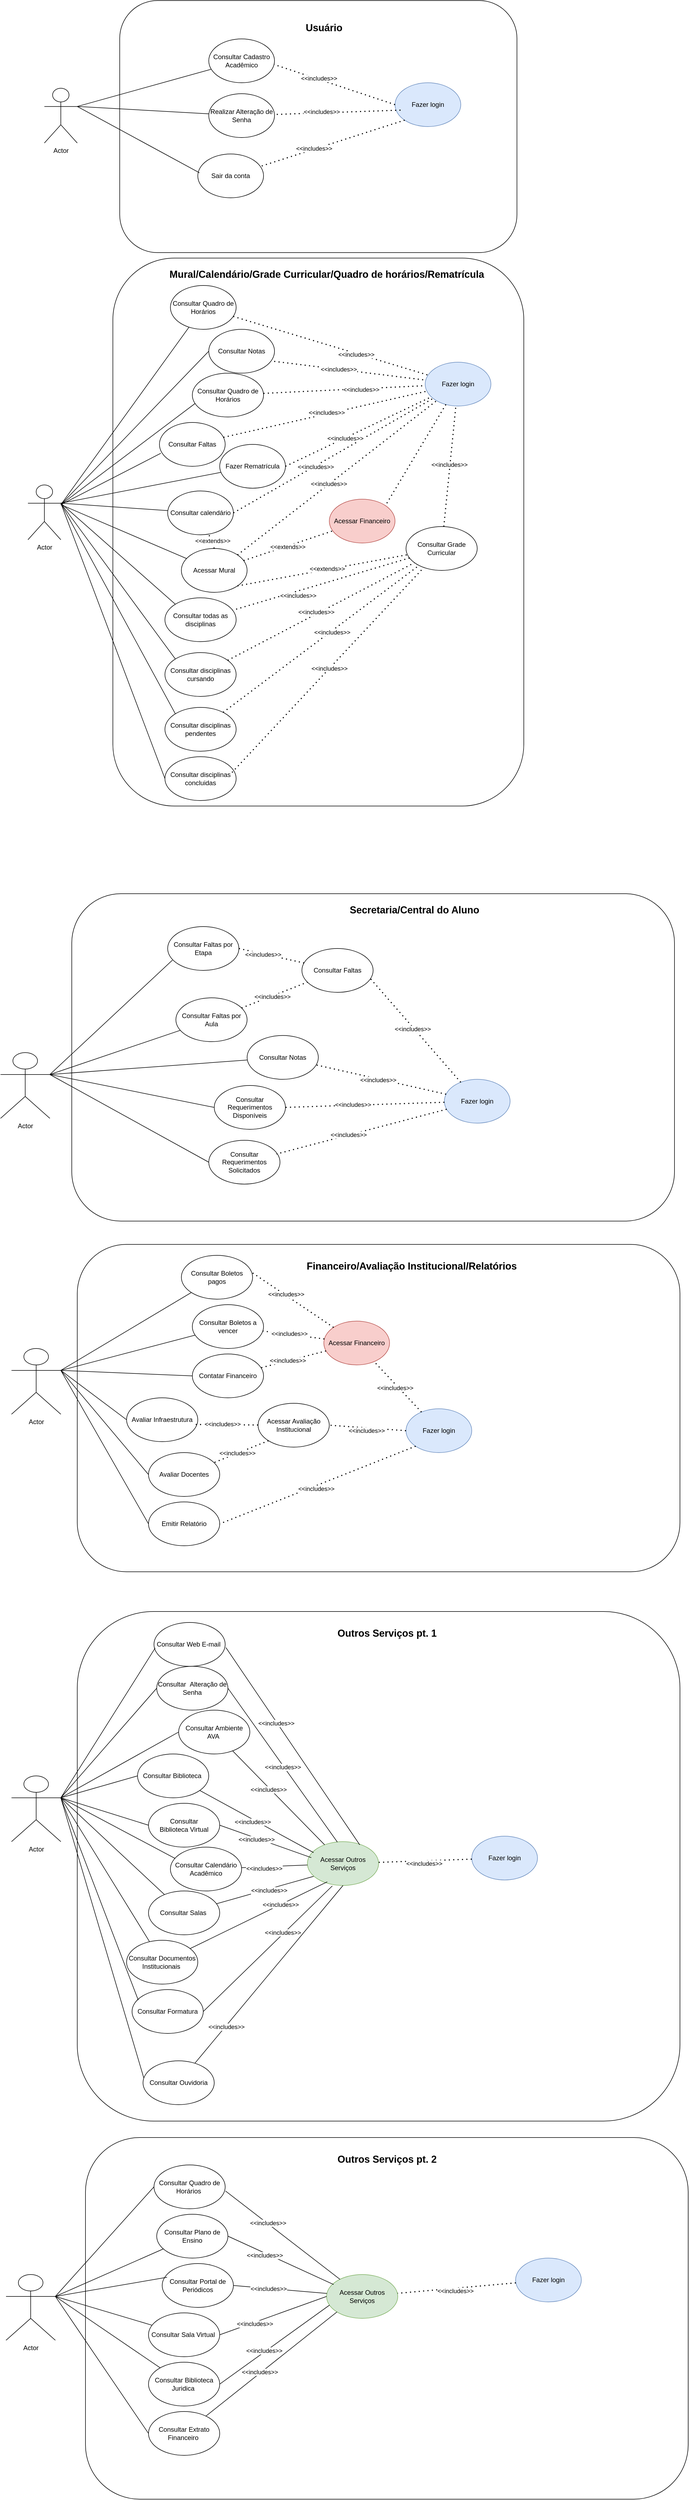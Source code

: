 <mxfile version="24.7.17">
  <diagram name="Página-1" id="ChX-HjCW60LCfeG28hYY">
    <mxGraphModel dx="2022" dy="1819" grid="1" gridSize="10" guides="1" tooltips="1" connect="1" arrows="1" fold="1" page="1" pageScale="1" pageWidth="827" pageHeight="1169" math="0" shadow="0">
      <root>
        <object label="" id="0">
          <mxCell />
        </object>
        <mxCell id="1" parent="0" />
        <mxCell id="sYYE232gGUa4oi_XJ-Jl-1" value="Actor" style="shape=umlActor;verticalLabelPosition=bottom;verticalAlign=top;html=1;outlineConnect=0;" parent="1" vertex="1">
          <mxGeometry x="-140" y="534" width="60" height="100" as="geometry" />
        </mxCell>
        <mxCell id="sYYE232gGUa4oi_XJ-Jl-2" value="" style="rounded=1;whiteSpace=wrap;html=1;" parent="1" vertex="1">
          <mxGeometry x="15" y="120" width="750" height="1000" as="geometry" />
        </mxCell>
        <mxCell id="sYYE232gGUa4oi_XJ-Jl-3" value="&lt;div&gt;&lt;span style=&quot;background-color: initial;&quot;&gt;Fazer login&lt;/span&gt;&lt;br&gt;&lt;/div&gt;" style="ellipse;whiteSpace=wrap;html=1;fillColor=#dae8fc;strokeColor=#6c8ebf;" parent="1" vertex="1">
          <mxGeometry x="585" y="310" width="120" height="80" as="geometry" />
        </mxCell>
        <mxCell id="sYYE232gGUa4oi_XJ-Jl-4" value="Consultar calendário" style="ellipse;whiteSpace=wrap;html=1;" parent="1" vertex="1">
          <mxGeometry x="115" y="545" width="120" height="80" as="geometry" />
        </mxCell>
        <mxCell id="sYYE232gGUa4oi_XJ-Jl-5" value="" style="endArrow=none;dashed=1;html=1;dashPattern=1 3;strokeWidth=2;rounded=0;exitX=1;exitY=0.5;exitDx=0;exitDy=0;" parent="1" source="sYYE232gGUa4oi_XJ-Jl-4" target="sYYE232gGUa4oi_XJ-Jl-3" edge="1">
          <mxGeometry width="50" height="50" relative="1" as="geometry">
            <mxPoint x="390" y="430" as="sourcePoint" />
            <mxPoint x="440" y="380" as="targetPoint" />
          </mxGeometry>
        </mxCell>
        <mxCell id="sYYE232gGUa4oi_XJ-Jl-56" value="&amp;lt;&amp;lt;includes&amp;gt;&amp;gt;" style="edgeLabel;html=1;align=center;verticalAlign=middle;resizable=0;points=[];" parent="sYYE232gGUa4oi_XJ-Jl-5" vertex="1" connectable="0">
          <mxGeometry x="-0.182" y="-1" relative="1" as="geometry">
            <mxPoint as="offset" />
          </mxGeometry>
        </mxCell>
        <mxCell id="sYYE232gGUa4oi_XJ-Jl-9" value="" style="endArrow=none;dashed=1;html=1;dashPattern=1 3;strokeWidth=2;rounded=0;" parent="1" source="sYYE232gGUa4oi_XJ-Jl-7" target="sYYE232gGUa4oi_XJ-Jl-3" edge="1">
          <mxGeometry width="50" height="50" relative="1" as="geometry">
            <mxPoint x="390" y="430" as="sourcePoint" />
            <mxPoint x="440" y="380" as="targetPoint" />
          </mxGeometry>
        </mxCell>
        <mxCell id="sYYE232gGUa4oi_XJ-Jl-88" value="&amp;lt;&amp;lt;includes&amp;gt;&amp;gt;" style="edgeLabel;html=1;align=center;verticalAlign=middle;resizable=0;points=[];" parent="sYYE232gGUa4oi_XJ-Jl-9" vertex="1" connectable="0">
          <mxGeometry x="0.025" y="3" relative="1" as="geometry">
            <mxPoint x="1" as="offset" />
          </mxGeometry>
        </mxCell>
        <mxCell id="sYYE232gGUa4oi_XJ-Jl-11" value="Consultar Quadro de Horários" style="ellipse;whiteSpace=wrap;html=1;" parent="1" vertex="1">
          <mxGeometry x="160" y="330" width="130" height="80" as="geometry" />
        </mxCell>
        <mxCell id="sYYE232gGUa4oi_XJ-Jl-12" value="" style="endArrow=none;dashed=1;html=1;dashPattern=1 3;strokeWidth=2;rounded=0;" parent="1" source="sYYE232gGUa4oi_XJ-Jl-11" target="sYYE232gGUa4oi_XJ-Jl-3" edge="1">
          <mxGeometry width="50" height="50" relative="1" as="geometry">
            <mxPoint x="390" y="430" as="sourcePoint" />
            <mxPoint x="440" y="380" as="targetPoint" />
          </mxGeometry>
        </mxCell>
        <mxCell id="sYYE232gGUa4oi_XJ-Jl-53" value="&amp;lt;&amp;lt;includes&amp;gt;&amp;gt;" style="edgeLabel;html=1;align=center;verticalAlign=middle;resizable=0;points=[];" parent="sYYE232gGUa4oi_XJ-Jl-12" vertex="1" connectable="0">
          <mxGeometry x="0.207" y="-1" relative="1" as="geometry">
            <mxPoint as="offset" />
          </mxGeometry>
        </mxCell>
        <mxCell id="sYYE232gGUa4oi_XJ-Jl-14" value="Consultar Quadro de Horários" style="ellipse;whiteSpace=wrap;html=1;" parent="1" vertex="1">
          <mxGeometry x="120" y="170" width="120" height="80" as="geometry" />
        </mxCell>
        <mxCell id="sYYE232gGUa4oi_XJ-Jl-15" value="" style="endArrow=none;dashed=1;html=1;dashPattern=1 3;strokeWidth=2;rounded=0;" parent="1" source="sYYE232gGUa4oi_XJ-Jl-14" target="sYYE232gGUa4oi_XJ-Jl-3" edge="1">
          <mxGeometry width="50" height="50" relative="1" as="geometry">
            <mxPoint x="329" y="403" as="sourcePoint" />
            <mxPoint x="542" y="316" as="targetPoint" />
          </mxGeometry>
        </mxCell>
        <mxCell id="sYYE232gGUa4oi_XJ-Jl-54" value="&amp;lt;&amp;lt;includes&amp;gt;&amp;gt;" style="edgeLabel;html=1;align=center;verticalAlign=middle;resizable=0;points=[];" parent="sYYE232gGUa4oi_XJ-Jl-15" vertex="1" connectable="0">
          <mxGeometry x="0.261" y="-2" relative="1" as="geometry">
            <mxPoint x="1" as="offset" />
          </mxGeometry>
        </mxCell>
        <mxCell id="sYYE232gGUa4oi_XJ-Jl-18" value="Consultar Notas" style="ellipse;whiteSpace=wrap;html=1;" parent="1" vertex="1">
          <mxGeometry x="190" y="250" width="120" height="80" as="geometry" />
        </mxCell>
        <mxCell id="sYYE232gGUa4oi_XJ-Jl-19" value="Consultar Faltas" style="ellipse;whiteSpace=wrap;html=1;" parent="1" vertex="1">
          <mxGeometry x="100" y="420" width="120" height="80" as="geometry" />
        </mxCell>
        <mxCell id="sYYE232gGUa4oi_XJ-Jl-23" value="" style="endArrow=none;dashed=1;html=1;dashPattern=1 3;strokeWidth=2;rounded=0;exitX=0.995;exitY=0.731;exitDx=0;exitDy=0;exitPerimeter=0;" parent="1" source="sYYE232gGUa4oi_XJ-Jl-18" target="sYYE232gGUa4oi_XJ-Jl-3" edge="1">
          <mxGeometry width="50" height="50" relative="1" as="geometry">
            <mxPoint x="340" y="520" as="sourcePoint" />
            <mxPoint x="570" y="317" as="targetPoint" />
          </mxGeometry>
        </mxCell>
        <mxCell id="sYYE232gGUa4oi_XJ-Jl-55" value="&amp;lt;&amp;lt;includes&amp;gt;&amp;gt;" style="edgeLabel;html=1;align=center;verticalAlign=middle;resizable=0;points=[];" parent="sYYE232gGUa4oi_XJ-Jl-23" vertex="1" connectable="0">
          <mxGeometry x="-0.151" relative="1" as="geometry">
            <mxPoint as="offset" />
          </mxGeometry>
        </mxCell>
        <mxCell id="sYYE232gGUa4oi_XJ-Jl-24" value="" style="endArrow=none;dashed=1;html=1;dashPattern=1 3;strokeWidth=2;rounded=0;" parent="1" source="sYYE232gGUa4oi_XJ-Jl-19" target="sYYE232gGUa4oi_XJ-Jl-3" edge="1">
          <mxGeometry width="50" height="50" relative="1" as="geometry">
            <mxPoint x="357" y="562" as="sourcePoint" />
            <mxPoint x="580" y="320" as="targetPoint" />
          </mxGeometry>
        </mxCell>
        <mxCell id="sYYE232gGUa4oi_XJ-Jl-58" value="&amp;lt;&amp;lt;includes&amp;gt;&amp;gt;" style="edgeLabel;html=1;align=center;verticalAlign=middle;resizable=0;points=[];" parent="sYYE232gGUa4oi_XJ-Jl-24" vertex="1" connectable="0">
          <mxGeometry x="0.022" y="2" relative="1" as="geometry">
            <mxPoint x="-1" as="offset" />
          </mxGeometry>
        </mxCell>
        <mxCell id="sYYE232gGUa4oi_XJ-Jl-25" value="Acessar Mural" style="ellipse;whiteSpace=wrap;html=1;" parent="1" vertex="1">
          <mxGeometry x="140" y="650" width="120" height="80" as="geometry" />
        </mxCell>
        <mxCell id="sYYE232gGUa4oi_XJ-Jl-26" value="" style="endArrow=none;dashed=1;html=1;dashPattern=1 3;strokeWidth=2;rounded=0;exitX=1;exitY=0;exitDx=0;exitDy=0;" parent="1" source="sYYE232gGUa4oi_XJ-Jl-25" target="sYYE232gGUa4oi_XJ-Jl-3" edge="1">
          <mxGeometry width="50" height="50" relative="1" as="geometry">
            <mxPoint x="310" y="245" as="sourcePoint" />
            <mxPoint x="520" y="280" as="targetPoint" />
          </mxGeometry>
        </mxCell>
        <mxCell id="sYYE232gGUa4oi_XJ-Jl-57" value="&amp;lt;&amp;lt;includes&amp;gt;&amp;gt;" style="edgeLabel;html=1;align=center;verticalAlign=middle;resizable=0;points=[];" parent="sYYE232gGUa4oi_XJ-Jl-26" vertex="1" connectable="0">
          <mxGeometry x="-0.08" y="1" relative="1" as="geometry">
            <mxPoint as="offset" />
          </mxGeometry>
        </mxCell>
        <mxCell id="sYYE232gGUa4oi_XJ-Jl-29" value="&lt;h2&gt;Mural/Calendário/Grade Curricular/Quadro de horários/Rematrícula&lt;/h2&gt;" style="text;html=1;align=center;verticalAlign=middle;resizable=0;points=[];autosize=1;strokeColor=none;fillColor=none;" parent="1" vertex="1">
          <mxGeometry x="105" y="120" width="600" height="60" as="geometry" />
        </mxCell>
        <mxCell id="sYYE232gGUa4oi_XJ-Jl-30" value="" style="rounded=1;whiteSpace=wrap;html=1;" parent="1" vertex="1">
          <mxGeometry x="-60" y="1280" width="1100" height="597.5" as="geometry" />
        </mxCell>
        <mxCell id="sYYE232gGUa4oi_XJ-Jl-31" value="Actor" style="shape=umlActor;verticalLabelPosition=bottom;verticalAlign=top;html=1;outlineConnect=0;" parent="1" vertex="1">
          <mxGeometry x="-190" y="1570" width="90" height="120" as="geometry" />
        </mxCell>
        <mxCell id="sYYE232gGUa4oi_XJ-Jl-32" value="&lt;div&gt;&lt;span style=&quot;background-color: initial;&quot;&gt;Fazer login&lt;/span&gt;&lt;br&gt;&lt;/div&gt;" style="ellipse;whiteSpace=wrap;html=1;fillColor=#dae8fc;strokeColor=#6c8ebf;" parent="1" vertex="1">
          <mxGeometry x="620" y="1618.75" width="120" height="80" as="geometry" />
        </mxCell>
        <mxCell id="sYYE232gGUa4oi_XJ-Jl-33" value="Consultar todas as disciplinas" style="ellipse;whiteSpace=wrap;html=1;" parent="1" vertex="1">
          <mxGeometry x="110" y="740" width="130" height="80" as="geometry" />
        </mxCell>
        <mxCell id="sYYE232gGUa4oi_XJ-Jl-34" value="Consultar disciplinas cursando" style="ellipse;whiteSpace=wrap;html=1;" parent="1" vertex="1">
          <mxGeometry x="110" y="840" width="130" height="80" as="geometry" />
        </mxCell>
        <mxCell id="sYYE232gGUa4oi_XJ-Jl-36" value="Consultar disciplinas pendentes" style="ellipse;whiteSpace=wrap;html=1;" parent="1" vertex="1">
          <mxGeometry x="110" y="940" width="130" height="80" as="geometry" />
        </mxCell>
        <mxCell id="sYYE232gGUa4oi_XJ-Jl-37" value="Consultar disciplinas concluidas" style="ellipse;whiteSpace=wrap;html=1;" parent="1" vertex="1">
          <mxGeometry x="110" y="1030" width="130" height="80" as="geometry" />
        </mxCell>
        <mxCell id="sYYE232gGUa4oi_XJ-Jl-38" value="" style="endArrow=none;dashed=1;html=1;dashPattern=1 3;strokeWidth=2;rounded=0;" parent="1" source="sYYE232gGUa4oi_XJ-Jl-7" target="sYYE232gGUa4oi_XJ-Jl-33" edge="1">
          <mxGeometry width="50" height="50" relative="1" as="geometry">
            <mxPoint x="350" y="430" as="sourcePoint" />
            <mxPoint x="400" y="380" as="targetPoint" />
          </mxGeometry>
        </mxCell>
        <mxCell id="sYYE232gGUa4oi_XJ-Jl-45" value="&amp;lt;&amp;lt;includes&amp;gt;&amp;gt;" style="edgeLabel;html=1;align=center;verticalAlign=middle;resizable=0;points=[];" parent="sYYE232gGUa4oi_XJ-Jl-38" vertex="1" connectable="0">
          <mxGeometry x="-0.142" y="2" relative="1" as="geometry">
            <mxPoint x="-66" y="26" as="offset" />
          </mxGeometry>
        </mxCell>
        <mxCell id="sYYE232gGUa4oi_XJ-Jl-39" value="" style="endArrow=none;dashed=1;html=1;dashPattern=1 3;strokeWidth=2;rounded=0;" parent="1" source="sYYE232gGUa4oi_XJ-Jl-36" target="sYYE232gGUa4oi_XJ-Jl-7" edge="1">
          <mxGeometry width="50" height="50" relative="1" as="geometry">
            <mxPoint x="155" y="470" as="sourcePoint" />
            <mxPoint x="208" y="397" as="targetPoint" />
          </mxGeometry>
        </mxCell>
        <mxCell id="sYYE232gGUa4oi_XJ-Jl-47" value="&amp;lt;&amp;lt;includes&amp;gt;&amp;gt;" style="edgeLabel;html=1;align=center;verticalAlign=middle;resizable=0;points=[];" parent="sYYE232gGUa4oi_XJ-Jl-39" vertex="1" connectable="0">
          <mxGeometry x="0.103" y="-2" relative="1" as="geometry">
            <mxPoint as="offset" />
          </mxGeometry>
        </mxCell>
        <mxCell id="sYYE232gGUa4oi_XJ-Jl-44" value="" style="endArrow=none;dashed=1;html=1;dashPattern=1 3;strokeWidth=2;rounded=0;exitX=0.942;exitY=0.359;exitDx=0;exitDy=0;exitPerimeter=0;" parent="1" source="sYYE232gGUa4oi_XJ-Jl-37" target="sYYE232gGUa4oi_XJ-Jl-7" edge="1">
          <mxGeometry width="50" height="50" relative="1" as="geometry">
            <mxPoint x="392" y="457" as="sourcePoint" />
            <mxPoint x="560" y="300" as="targetPoint" />
          </mxGeometry>
        </mxCell>
        <mxCell id="sYYE232gGUa4oi_XJ-Jl-96" value="&amp;lt;&amp;lt;includes&amp;gt;&amp;gt;" style="edgeLabel;html=1;align=center;verticalAlign=middle;resizable=0;points=[];" parent="sYYE232gGUa4oi_XJ-Jl-44" vertex="1" connectable="0">
          <mxGeometry x="0.015" relative="1" as="geometry">
            <mxPoint as="offset" />
          </mxGeometry>
        </mxCell>
        <mxCell id="sYYE232gGUa4oi_XJ-Jl-60" value="" style="endArrow=none;html=1;rounded=0;" parent="1" target="sYYE232gGUa4oi_XJ-Jl-14" edge="1">
          <mxGeometry width="50" height="50" relative="1" as="geometry">
            <mxPoint x="-80" y="570" as="sourcePoint" />
            <mxPoint x="360" y="510" as="targetPoint" />
          </mxGeometry>
        </mxCell>
        <mxCell id="sYYE232gGUa4oi_XJ-Jl-61" value="" style="endArrow=none;html=1;rounded=0;entryX=0;entryY=0.5;entryDx=0;entryDy=0;" parent="1" target="sYYE232gGUa4oi_XJ-Jl-18" edge="1">
          <mxGeometry width="50" height="50" relative="1" as="geometry">
            <mxPoint x="-80" y="570" as="sourcePoint" />
            <mxPoint x="143" y="245" as="targetPoint" />
          </mxGeometry>
        </mxCell>
        <mxCell id="sYYE232gGUa4oi_XJ-Jl-63" value="" style="endArrow=none;html=1;rounded=0;entryX=0.021;entryY=0.703;entryDx=0;entryDy=0;entryPerimeter=0;" parent="1" target="sYYE232gGUa4oi_XJ-Jl-19" edge="1">
          <mxGeometry width="50" height="50" relative="1" as="geometry">
            <mxPoint x="-80" y="570" as="sourcePoint" />
            <mxPoint x="180" y="440" as="targetPoint" />
          </mxGeometry>
        </mxCell>
        <mxCell id="sYYE232gGUa4oi_XJ-Jl-64" value="" style="endArrow=none;html=1;rounded=0;" parent="1" target="sYYE232gGUa4oi_XJ-Jl-25" edge="1">
          <mxGeometry width="50" height="50" relative="1" as="geometry">
            <mxPoint x="-80" y="570" as="sourcePoint" />
            <mxPoint x="229" y="445" as="targetPoint" />
          </mxGeometry>
        </mxCell>
        <mxCell id="sYYE232gGUa4oi_XJ-Jl-65" value="" style="endArrow=none;html=1;rounded=0;exitX=1;exitY=0.333;exitDx=0;exitDy=0;exitPerimeter=0;" parent="1" source="sYYE232gGUa4oi_XJ-Jl-1" target="sYYE232gGUa4oi_XJ-Jl-4" edge="1">
          <mxGeometry width="50" height="50" relative="1" as="geometry">
            <mxPoint x="10" y="330" as="sourcePoint" />
            <mxPoint x="171" y="526" as="targetPoint" />
          </mxGeometry>
        </mxCell>
        <mxCell id="sYYE232gGUa4oi_XJ-Jl-69" value="Consultar Faltas" style="ellipse;whiteSpace=wrap;html=1;" parent="1" vertex="1">
          <mxGeometry x="360" y="1380" width="130" height="80" as="geometry" />
        </mxCell>
        <mxCell id="sYYE232gGUa4oi_XJ-Jl-70" value="Consultar Faltas por Etapa" style="ellipse;whiteSpace=wrap;html=1;" parent="1" vertex="1">
          <mxGeometry x="115" y="1340" width="130" height="80" as="geometry" />
        </mxCell>
        <mxCell id="sYYE232gGUa4oi_XJ-Jl-71" value="Consultar Faltas por Aula" style="ellipse;whiteSpace=wrap;html=1;" parent="1" vertex="1">
          <mxGeometry x="130" y="1470" width="130" height="80" as="geometry" />
        </mxCell>
        <mxCell id="sYYE232gGUa4oi_XJ-Jl-75" value="" style="endArrow=none;dashed=1;html=1;dashPattern=1 3;strokeWidth=2;rounded=0;entryX=0.962;entryY=0.688;entryDx=0;entryDy=0;entryPerimeter=0;" parent="1" source="sYYE232gGUa4oi_XJ-Jl-32" target="sYYE232gGUa4oi_XJ-Jl-69" edge="1">
          <mxGeometry width="50" height="50" relative="1" as="geometry">
            <mxPoint x="551.363" y="1480.354" as="sourcePoint" />
            <mxPoint x="647.51" y="1453.235" as="targetPoint" />
          </mxGeometry>
        </mxCell>
        <mxCell id="sYYE232gGUa4oi_XJ-Jl-78" value="&amp;lt;&amp;lt;includes&amp;gt;&amp;gt;" style="edgeLabel;html=1;align=center;verticalAlign=middle;resizable=0;points=[];" parent="sYYE232gGUa4oi_XJ-Jl-75" vertex="1" connectable="0">
          <mxGeometry x="0.05" y="2" relative="1" as="geometry">
            <mxPoint as="offset" />
          </mxGeometry>
        </mxCell>
        <mxCell id="sYYE232gGUa4oi_XJ-Jl-82" value="Consultar Notas" style="ellipse;whiteSpace=wrap;html=1;" parent="1" vertex="1">
          <mxGeometry x="260" y="1538.75" width="130" height="80" as="geometry" />
        </mxCell>
        <mxCell id="sYYE232gGUa4oi_XJ-Jl-86" value="" style="endArrow=none;dashed=1;html=1;dashPattern=1 3;strokeWidth=2;rounded=0;" parent="1" source="sYYE232gGUa4oi_XJ-Jl-34" target="sYYE232gGUa4oi_XJ-Jl-7" edge="1">
          <mxGeometry width="50" height="50" relative="1" as="geometry">
            <mxPoint x="553" y="631" as="sourcePoint" />
            <mxPoint x="632" y="389" as="targetPoint" />
          </mxGeometry>
        </mxCell>
        <mxCell id="sYYE232gGUa4oi_XJ-Jl-87" value="&amp;lt;&amp;lt;includes&amp;gt;&amp;gt;" style="edgeLabel;html=1;align=center;verticalAlign=middle;resizable=0;points=[];" parent="sYYE232gGUa4oi_XJ-Jl-86" vertex="1" connectable="0">
          <mxGeometry x="-0.043" y="3" relative="1" as="geometry">
            <mxPoint as="offset" />
          </mxGeometry>
        </mxCell>
        <mxCell id="sYYE232gGUa4oi_XJ-Jl-7" value="Consultar Grade Curricular" style="ellipse;whiteSpace=wrap;html=1;" parent="1" vertex="1">
          <mxGeometry x="550" y="610" width="130" height="80" as="geometry" />
        </mxCell>
        <mxCell id="sYYE232gGUa4oi_XJ-Jl-91" value="" style="endArrow=none;html=1;rounded=0;exitX=1;exitY=0.333;exitDx=0;exitDy=0;exitPerimeter=0;entryX=0;entryY=0;entryDx=0;entryDy=0;" parent="1" source="sYYE232gGUa4oi_XJ-Jl-1" target="sYYE232gGUa4oi_XJ-Jl-33" edge="1">
          <mxGeometry width="50" height="50" relative="1" as="geometry">
            <mxPoint x="640" y="780" as="sourcePoint" />
            <mxPoint x="690" y="730" as="targetPoint" />
          </mxGeometry>
        </mxCell>
        <mxCell id="sYYE232gGUa4oi_XJ-Jl-92" value="" style="endArrow=none;html=1;rounded=0;exitX=1;exitY=0.333;exitDx=0;exitDy=0;exitPerimeter=0;entryX=0;entryY=0;entryDx=0;entryDy=0;" parent="1" source="sYYE232gGUa4oi_XJ-Jl-1" target="sYYE232gGUa4oi_XJ-Jl-34" edge="1">
          <mxGeometry width="50" height="50" relative="1" as="geometry">
            <mxPoint x="640" y="780" as="sourcePoint" />
            <mxPoint x="690" y="730" as="targetPoint" />
          </mxGeometry>
        </mxCell>
        <mxCell id="sYYE232gGUa4oi_XJ-Jl-93" value="" style="endArrow=none;html=1;rounded=0;exitX=1;exitY=0.333;exitDx=0;exitDy=0;exitPerimeter=0;entryX=0;entryY=0;entryDx=0;entryDy=0;" parent="1" source="sYYE232gGUa4oi_XJ-Jl-1" target="sYYE232gGUa4oi_XJ-Jl-36" edge="1">
          <mxGeometry width="50" height="50" relative="1" as="geometry">
            <mxPoint x="640" y="530" as="sourcePoint" />
            <mxPoint x="690" y="480" as="targetPoint" />
          </mxGeometry>
        </mxCell>
        <mxCell id="sYYE232gGUa4oi_XJ-Jl-95" value="" style="endArrow=none;html=1;rounded=0;exitX=1;exitY=0.333;exitDx=0;exitDy=0;exitPerimeter=0;entryX=0;entryY=0.5;entryDx=0;entryDy=0;" parent="1" source="sYYE232gGUa4oi_XJ-Jl-1" target="sYYE232gGUa4oi_XJ-Jl-37" edge="1">
          <mxGeometry width="50" height="50" relative="1" as="geometry">
            <mxPoint x="640" y="530" as="sourcePoint" />
            <mxPoint x="690" y="480" as="targetPoint" />
          </mxGeometry>
        </mxCell>
        <mxCell id="sYYE232gGUa4oi_XJ-Jl-98" value="" style="endArrow=none;dashed=1;html=1;dashPattern=1 3;strokeWidth=2;rounded=0;" parent="1" source="sYYE232gGUa4oi_XJ-Jl-71" target="sYYE232gGUa4oi_XJ-Jl-69" edge="1">
          <mxGeometry width="50" height="50" relative="1" as="geometry">
            <mxPoint x="480" y="1500" as="sourcePoint" />
            <mxPoint x="690" y="1220" as="targetPoint" />
          </mxGeometry>
        </mxCell>
        <mxCell id="sYYE232gGUa4oi_XJ-Jl-100" value="&amp;lt;&amp;lt;includes&amp;gt;&amp;gt;" style="edgeLabel;html=1;align=center;verticalAlign=middle;resizable=0;points=[];" parent="sYYE232gGUa4oi_XJ-Jl-98" vertex="1" connectable="0">
          <mxGeometry x="-0.068" y="-1" relative="1" as="geometry">
            <mxPoint as="offset" />
          </mxGeometry>
        </mxCell>
        <mxCell id="sYYE232gGUa4oi_XJ-Jl-99" value="" style="endArrow=none;dashed=1;html=1;dashPattern=1 3;strokeWidth=2;rounded=0;exitX=1;exitY=0.5;exitDx=0;exitDy=0;" parent="1" source="sYYE232gGUa4oi_XJ-Jl-70" target="sYYE232gGUa4oi_XJ-Jl-69" edge="1">
          <mxGeometry width="50" height="50" relative="1" as="geometry">
            <mxPoint x="640" y="1270" as="sourcePoint" />
            <mxPoint x="690" y="1220" as="targetPoint" />
          </mxGeometry>
        </mxCell>
        <mxCell id="sYYE232gGUa4oi_XJ-Jl-101" value="&amp;lt;&amp;lt;includes&amp;gt;&amp;gt;" style="edgeLabel;html=1;align=center;verticalAlign=middle;resizable=0;points=[];" parent="sYYE232gGUa4oi_XJ-Jl-99" vertex="1" connectable="0">
          <mxGeometry x="-0.257" relative="1" as="geometry">
            <mxPoint y="1" as="offset" />
          </mxGeometry>
        </mxCell>
        <mxCell id="sYYE232gGUa4oi_XJ-Jl-102" value="" style="endArrow=none;html=1;rounded=0;exitX=1;exitY=0.333;exitDx=0;exitDy=0;exitPerimeter=0;" parent="1" source="sYYE232gGUa4oi_XJ-Jl-31" target="sYYE232gGUa4oi_XJ-Jl-82" edge="1">
          <mxGeometry width="50" height="50" relative="1" as="geometry">
            <mxPoint x="640" y="1270" as="sourcePoint" />
            <mxPoint x="50" y="1579" as="targetPoint" />
          </mxGeometry>
        </mxCell>
        <mxCell id="sYYE232gGUa4oi_XJ-Jl-109" value="" style="endArrow=none;html=1;rounded=0;fontStyle=1" parent="1" target="sYYE232gGUa4oi_XJ-Jl-71" edge="1">
          <mxGeometry width="50" height="50" relative="1" as="geometry">
            <mxPoint x="-100" y="1610" as="sourcePoint" />
            <mxPoint x="359" y="1619" as="targetPoint" />
          </mxGeometry>
        </mxCell>
        <mxCell id="sYYE232gGUa4oi_XJ-Jl-110" value="" style="endArrow=none;html=1;rounded=0;fontStyle=1;exitX=0.067;exitY=0.766;exitDx=0;exitDy=0;exitPerimeter=0;entryX=1;entryY=0.333;entryDx=0;entryDy=0;entryPerimeter=0;" parent="1" source="sYYE232gGUa4oi_XJ-Jl-70" target="sYYE232gGUa4oi_XJ-Jl-31" edge="1">
          <mxGeometry width="50" height="50" relative="1" as="geometry">
            <mxPoint x="-80" y="1610" as="sourcePoint" />
            <mxPoint x="266" y="1516" as="targetPoint" />
          </mxGeometry>
        </mxCell>
        <mxCell id="sYYE232gGUa4oi_XJ-Jl-114" value="" style="endArrow=none;dashed=1;html=1;dashPattern=1 3;strokeWidth=2;rounded=0;exitX=0.5;exitY=0;exitDx=0;exitDy=0;" parent="1" source="sYYE232gGUa4oi_XJ-Jl-25" target="sYYE232gGUa4oi_XJ-Jl-4" edge="1">
          <mxGeometry width="50" height="50" relative="1" as="geometry">
            <mxPoint x="200" y="590" as="sourcePoint" />
            <mxPoint x="690" y="470" as="targetPoint" />
          </mxGeometry>
        </mxCell>
        <mxCell id="sYYE232gGUa4oi_XJ-Jl-115" value="&amp;lt;&amp;lt;extends&amp;gt;&amp;gt;" style="edgeLabel;html=1;align=center;verticalAlign=middle;resizable=0;points=[];" parent="sYYE232gGUa4oi_XJ-Jl-114" vertex="1" connectable="0">
          <mxGeometry x="0.011" y="-2" relative="1" as="geometry">
            <mxPoint as="offset" />
          </mxGeometry>
        </mxCell>
        <mxCell id="sYYE232gGUa4oi_XJ-Jl-117" value="" style="endArrow=none;dashed=1;html=1;dashPattern=1 3;strokeWidth=2;rounded=0;exitX=1;exitY=1;exitDx=0;exitDy=0;" parent="1" source="sYYE232gGUa4oi_XJ-Jl-25" target="sYYE232gGUa4oi_XJ-Jl-7" edge="1">
          <mxGeometry width="50" height="50" relative="1" as="geometry">
            <mxPoint x="640" y="770" as="sourcePoint" />
            <mxPoint x="690" y="720" as="targetPoint" />
          </mxGeometry>
        </mxCell>
        <mxCell id="sYYE232gGUa4oi_XJ-Jl-118" value="&amp;lt;&amp;lt;extends&amp;gt;&amp;gt;" style="edgeLabel;html=1;align=center;verticalAlign=middle;resizable=0;points=[];" parent="sYYE232gGUa4oi_XJ-Jl-117" vertex="1" connectable="0">
          <mxGeometry x="0.052" y="2" relative="1" as="geometry">
            <mxPoint as="offset" />
          </mxGeometry>
        </mxCell>
        <mxCell id="sYYE232gGUa4oi_XJ-Jl-119" value="Acessar Financeiro" style="ellipse;whiteSpace=wrap;html=1;fillColor=#f8cecc;strokeColor=#b85450;" parent="1" vertex="1">
          <mxGeometry x="410" y="560" width="120" height="80" as="geometry" />
        </mxCell>
        <mxCell id="sYYE232gGUa4oi_XJ-Jl-121" value="" style="endArrow=none;dashed=1;html=1;dashPattern=1 3;strokeWidth=2;rounded=0;" parent="1" source="sYYE232gGUa4oi_XJ-Jl-25" target="sYYE232gGUa4oi_XJ-Jl-119" edge="1">
          <mxGeometry width="50" height="50" relative="1" as="geometry">
            <mxPoint x="640" y="650" as="sourcePoint" />
            <mxPoint x="690" y="600" as="targetPoint" />
          </mxGeometry>
        </mxCell>
        <mxCell id="sYYE232gGUa4oi_XJ-Jl-200" value="&amp;lt;&amp;lt;extends&amp;gt;&amp;gt;" style="edgeLabel;html=1;align=center;verticalAlign=middle;resizable=0;points=[];" parent="sYYE232gGUa4oi_XJ-Jl-121" vertex="1" connectable="0">
          <mxGeometry x="-0.019" y="-1" relative="1" as="geometry">
            <mxPoint as="offset" />
          </mxGeometry>
        </mxCell>
        <mxCell id="sYYE232gGUa4oi_XJ-Jl-122" value="" style="endArrow=none;dashed=1;html=1;dashPattern=1 3;strokeWidth=2;rounded=0;entryX=1;entryY=0;entryDx=0;entryDy=0;" parent="1" source="sYYE232gGUa4oi_XJ-Jl-3" target="sYYE232gGUa4oi_XJ-Jl-119" edge="1">
          <mxGeometry width="50" height="50" relative="1" as="geometry">
            <mxPoint x="236" y="655" as="sourcePoint" />
            <mxPoint x="404" y="609" as="targetPoint" />
          </mxGeometry>
        </mxCell>
        <mxCell id="sYYE232gGUa4oi_XJ-Jl-123" value="Consultar Requerimentos Disponíveis" style="ellipse;whiteSpace=wrap;html=1;" parent="1" vertex="1">
          <mxGeometry x="200" y="1630" width="130" height="80" as="geometry" />
        </mxCell>
        <mxCell id="sYYE232gGUa4oi_XJ-Jl-124" value="Consultar Requerimentos Solicitados" style="ellipse;whiteSpace=wrap;html=1;" parent="1" vertex="1">
          <mxGeometry x="190" y="1730" width="130" height="80" as="geometry" />
        </mxCell>
        <mxCell id="sYYE232gGUa4oi_XJ-Jl-125" value="" style="endArrow=none;dashed=1;html=1;dashPattern=1 3;strokeWidth=2;rounded=0;entryX=1;entryY=0.5;entryDx=0;entryDy=0;" parent="1" source="sYYE232gGUa4oi_XJ-Jl-32" target="sYYE232gGUa4oi_XJ-Jl-123" edge="1">
          <mxGeometry width="50" height="50" relative="1" as="geometry">
            <mxPoint x="459.051" y="1700.099" as="sourcePoint" />
            <mxPoint x="395" y="1573" as="targetPoint" />
          </mxGeometry>
        </mxCell>
        <mxCell id="sYYE232gGUa4oi_XJ-Jl-126" value="&amp;lt;&amp;lt;includes&amp;gt;&amp;gt;" style="edgeLabel;html=1;align=center;verticalAlign=middle;resizable=0;points=[];" parent="sYYE232gGUa4oi_XJ-Jl-125" vertex="1" connectable="0">
          <mxGeometry x="0.16" y="-1" relative="1" as="geometry">
            <mxPoint x="1" as="offset" />
          </mxGeometry>
        </mxCell>
        <mxCell id="sYYE232gGUa4oi_XJ-Jl-127" value="" style="endArrow=none;dashed=1;html=1;dashPattern=1 3;strokeWidth=2;rounded=0;entryX=0.952;entryY=0.313;entryDx=0;entryDy=0;entryPerimeter=0;" parent="1" source="sYYE232gGUa4oi_XJ-Jl-32" target="sYYE232gGUa4oi_XJ-Jl-124" edge="1">
          <mxGeometry width="50" height="50" relative="1" as="geometry">
            <mxPoint x="474.038" y="1742.284" as="sourcePoint" />
            <mxPoint x="385" y="1700" as="targetPoint" />
          </mxGeometry>
        </mxCell>
        <mxCell id="sYYE232gGUa4oi_XJ-Jl-128" value="&amp;lt;&amp;lt;includes&amp;gt;&amp;gt;" style="edgeLabel;html=1;align=center;verticalAlign=middle;resizable=0;points=[];" parent="sYYE232gGUa4oi_XJ-Jl-127" vertex="1" connectable="0">
          <mxGeometry x="0.16" y="-1" relative="1" as="geometry">
            <mxPoint x="1" as="offset" />
          </mxGeometry>
        </mxCell>
        <mxCell id="sYYE232gGUa4oi_XJ-Jl-129" value="" style="endArrow=none;html=1;rounded=0;exitX=1;exitY=0.333;exitDx=0;exitDy=0;exitPerimeter=0;entryX=0;entryY=0.5;entryDx=0;entryDy=0;" parent="1" source="sYYE232gGUa4oi_XJ-Jl-31" target="sYYE232gGUa4oi_XJ-Jl-123" edge="1">
          <mxGeometry width="50" height="50" relative="1" as="geometry">
            <mxPoint x="640" y="1520" as="sourcePoint" />
            <mxPoint x="690" y="1470" as="targetPoint" />
          </mxGeometry>
        </mxCell>
        <mxCell id="sYYE232gGUa4oi_XJ-Jl-130" value="" style="endArrow=none;html=1;rounded=0;entryX=0;entryY=0.5;entryDx=0;entryDy=0;" parent="1" target="sYYE232gGUa4oi_XJ-Jl-124" edge="1">
          <mxGeometry width="50" height="50" relative="1" as="geometry">
            <mxPoint x="-100" y="1610" as="sourcePoint" />
            <mxPoint x="245" y="1690" as="targetPoint" />
          </mxGeometry>
        </mxCell>
        <mxCell id="sYYE232gGUa4oi_XJ-Jl-131" value="&lt;h2&gt;Secretaria/Central do Aluno&lt;/h2&gt;" style="text;html=1;align=center;verticalAlign=middle;resizable=0;points=[];autosize=1;strokeColor=none;fillColor=none;" parent="1" vertex="1">
          <mxGeometry x="435" y="1280" width="260" height="60" as="geometry" />
        </mxCell>
        <mxCell id="sYYE232gGUa4oi_XJ-Jl-132" value="Fazer Rematrícula" style="ellipse;whiteSpace=wrap;html=1;" parent="1" vertex="1">
          <mxGeometry x="210" y="460" width="120" height="80" as="geometry" />
        </mxCell>
        <mxCell id="sYYE232gGUa4oi_XJ-Jl-133" value="" style="endArrow=none;dashed=1;html=1;dashPattern=1 3;strokeWidth=2;rounded=0;exitX=1;exitY=0.5;exitDx=0;exitDy=0;" parent="1" source="sYYE232gGUa4oi_XJ-Jl-132" target="sYYE232gGUa4oi_XJ-Jl-3" edge="1">
          <mxGeometry width="50" height="50" relative="1" as="geometry">
            <mxPoint x="270" y="594" as="sourcePoint" />
            <mxPoint x="611" y="387" as="targetPoint" />
          </mxGeometry>
        </mxCell>
        <mxCell id="sYYE232gGUa4oi_XJ-Jl-134" value="&amp;lt;&amp;lt;includes&amp;gt;&amp;gt;" style="edgeLabel;html=1;align=center;verticalAlign=middle;resizable=0;points=[];" parent="sYYE232gGUa4oi_XJ-Jl-133" vertex="1" connectable="0">
          <mxGeometry x="-0.182" y="-1" relative="1" as="geometry">
            <mxPoint as="offset" />
          </mxGeometry>
        </mxCell>
        <mxCell id="sYYE232gGUa4oi_XJ-Jl-135" value="" style="endArrow=none;html=1;rounded=0;exitX=1;exitY=0.333;exitDx=0;exitDy=0;exitPerimeter=0;" parent="1" source="sYYE232gGUa4oi_XJ-Jl-1" target="sYYE232gGUa4oi_XJ-Jl-132" edge="1">
          <mxGeometry width="50" height="50" relative="1" as="geometry">
            <mxPoint x="-70" y="577" as="sourcePoint" />
            <mxPoint x="150" y="591" as="targetPoint" />
          </mxGeometry>
        </mxCell>
        <mxCell id="sYYE232gGUa4oi_XJ-Jl-136" value="" style="rounded=1;whiteSpace=wrap;html=1;" parent="1" vertex="1">
          <mxGeometry x="-50" y="1920" width="1100" height="597.5" as="geometry" />
        </mxCell>
        <mxCell id="sYYE232gGUa4oi_XJ-Jl-138" value="Acessar Financeiro" style="ellipse;whiteSpace=wrap;html=1;fillColor=#f8cecc;strokeColor=#b85450;" parent="1" vertex="1">
          <mxGeometry x="400" y="2060" width="120" height="80" as="geometry" />
        </mxCell>
        <mxCell id="sYYE232gGUa4oi_XJ-Jl-139" value="&lt;div&gt;&lt;span style=&quot;background-color: initial;&quot;&gt;Fazer login&lt;/span&gt;&lt;br&gt;&lt;/div&gt;" style="ellipse;whiteSpace=wrap;html=1;fillColor=#dae8fc;strokeColor=#6c8ebf;" parent="1" vertex="1">
          <mxGeometry x="550" y="2220" width="120" height="80" as="geometry" />
        </mxCell>
        <mxCell id="sYYE232gGUa4oi_XJ-Jl-140" value="" style="endArrow=none;dashed=1;html=1;dashPattern=1 3;strokeWidth=2;rounded=0;" parent="1" source="sYYE232gGUa4oi_XJ-Jl-139" target="sYYE232gGUa4oi_XJ-Jl-138" edge="1">
          <mxGeometry width="50" height="50" relative="1" as="geometry">
            <mxPoint x="640" y="2000" as="sourcePoint" />
            <mxPoint x="690" y="1950" as="targetPoint" />
          </mxGeometry>
        </mxCell>
        <mxCell id="sYYE232gGUa4oi_XJ-Jl-141" value="&amp;lt;&amp;lt;includes&amp;gt;&amp;gt;" style="edgeLabel;html=1;align=center;verticalAlign=middle;resizable=0;points=[];" parent="sYYE232gGUa4oi_XJ-Jl-140" vertex="1" connectable="0">
          <mxGeometry x="0.027" y="5" relative="1" as="geometry">
            <mxPoint as="offset" />
          </mxGeometry>
        </mxCell>
        <mxCell id="sYYE232gGUa4oi_XJ-Jl-146" value="Actor" style="shape=umlActor;verticalLabelPosition=bottom;verticalAlign=top;html=1;outlineConnect=0;" parent="1" vertex="1">
          <mxGeometry x="-170" y="2110" width="90" height="120" as="geometry" />
        </mxCell>
        <mxCell id="sYYE232gGUa4oi_XJ-Jl-147" value="Consultar Boletos pagos" style="ellipse;whiteSpace=wrap;html=1;" parent="1" vertex="1">
          <mxGeometry x="140" y="1940" width="130" height="80" as="geometry" />
        </mxCell>
        <mxCell id="sYYE232gGUa4oi_XJ-Jl-148" value="Consultar Boletos a vencer" style="ellipse;whiteSpace=wrap;html=1;" parent="1" vertex="1">
          <mxGeometry x="160" y="2030" width="130" height="80" as="geometry" />
        </mxCell>
        <mxCell id="sYYE232gGUa4oi_XJ-Jl-149" value="Contatar Financeiro" style="ellipse;whiteSpace=wrap;html=1;" parent="1" vertex="1">
          <mxGeometry x="160" y="2120" width="130" height="80" as="geometry" />
        </mxCell>
        <mxCell id="sYYE232gGUa4oi_XJ-Jl-151" value="" style="endArrow=none;dashed=1;html=1;dashPattern=1 3;strokeWidth=2;rounded=0;entryX=0.962;entryY=0.359;entryDx=0;entryDy=0;entryPerimeter=0;" parent="1" source="sYYE232gGUa4oi_XJ-Jl-138" target="sYYE232gGUa4oi_XJ-Jl-147" edge="1">
          <mxGeometry width="50" height="50" relative="1" as="geometry">
            <mxPoint x="405" y="2030" as="sourcePoint" />
            <mxPoint x="245" y="2043" as="targetPoint" />
          </mxGeometry>
        </mxCell>
        <mxCell id="sYYE232gGUa4oi_XJ-Jl-152" value="&amp;lt;&amp;lt;includes&amp;gt;&amp;gt;" style="edgeLabel;html=1;align=center;verticalAlign=middle;resizable=0;points=[];" parent="sYYE232gGUa4oi_XJ-Jl-151" vertex="1" connectable="0">
          <mxGeometry x="0.16" y="-1" relative="1" as="geometry">
            <mxPoint x="1" as="offset" />
          </mxGeometry>
        </mxCell>
        <mxCell id="sYYE232gGUa4oi_XJ-Jl-153" value="" style="endArrow=none;dashed=1;html=1;dashPattern=1 3;strokeWidth=2;rounded=0;" parent="1" source="sYYE232gGUa4oi_XJ-Jl-138" target="sYYE232gGUa4oi_XJ-Jl-148" edge="1">
          <mxGeometry width="50" height="50" relative="1" as="geometry">
            <mxPoint x="435" y="2198" as="sourcePoint" />
            <mxPoint x="262" y="2160" as="targetPoint" />
          </mxGeometry>
        </mxCell>
        <mxCell id="sYYE232gGUa4oi_XJ-Jl-154" value="&amp;lt;&amp;lt;includes&amp;gt;&amp;gt;" style="edgeLabel;html=1;align=center;verticalAlign=middle;resizable=0;points=[];" parent="sYYE232gGUa4oi_XJ-Jl-153" vertex="1" connectable="0">
          <mxGeometry x="0.16" y="-1" relative="1" as="geometry">
            <mxPoint x="1" as="offset" />
          </mxGeometry>
        </mxCell>
        <mxCell id="sYYE232gGUa4oi_XJ-Jl-155" value="" style="endArrow=none;dashed=1;html=1;dashPattern=1 3;strokeWidth=2;rounded=0;entryX=0.933;entryY=0.328;entryDx=0;entryDy=0;entryPerimeter=0;" parent="1" source="sYYE232gGUa4oi_XJ-Jl-138" target="sYYE232gGUa4oi_XJ-Jl-149" edge="1">
          <mxGeometry width="50" height="50" relative="1" as="geometry">
            <mxPoint x="417" y="2187" as="sourcePoint" />
            <mxPoint x="240" y="2230" as="targetPoint" />
          </mxGeometry>
        </mxCell>
        <mxCell id="sYYE232gGUa4oi_XJ-Jl-156" value="&amp;lt;&amp;lt;includes&amp;gt;&amp;gt;" style="edgeLabel;html=1;align=center;verticalAlign=middle;resizable=0;points=[];" parent="sYYE232gGUa4oi_XJ-Jl-155" vertex="1" connectable="0">
          <mxGeometry x="0.16" y="-1" relative="1" as="geometry">
            <mxPoint x="1" as="offset" />
          </mxGeometry>
        </mxCell>
        <mxCell id="sYYE232gGUa4oi_XJ-Jl-158" value="" style="endArrow=none;html=1;rounded=0;exitX=1;exitY=0.333;exitDx=0;exitDy=0;exitPerimeter=0;" parent="1" source="sYYE232gGUa4oi_XJ-Jl-146" target="sYYE232gGUa4oi_XJ-Jl-147" edge="1">
          <mxGeometry width="50" height="50" relative="1" as="geometry">
            <mxPoint x="640" y="2000" as="sourcePoint" />
            <mxPoint x="690" y="1950" as="targetPoint" />
          </mxGeometry>
        </mxCell>
        <mxCell id="sYYE232gGUa4oi_XJ-Jl-159" value="" style="endArrow=none;html=1;rounded=0;exitX=1;exitY=0.333;exitDx=0;exitDy=0;exitPerimeter=0;" parent="1" source="sYYE232gGUa4oi_XJ-Jl-146" target="sYYE232gGUa4oi_XJ-Jl-148" edge="1">
          <mxGeometry width="50" height="50" relative="1" as="geometry">
            <mxPoint x="-70" y="2160" as="sourcePoint" />
            <mxPoint x="148" y="2089" as="targetPoint" />
          </mxGeometry>
        </mxCell>
        <mxCell id="sYYE232gGUa4oi_XJ-Jl-160" value="" style="endArrow=none;html=1;rounded=0;exitX=1;exitY=0.333;exitDx=0;exitDy=0;exitPerimeter=0;entryX=0;entryY=0.5;entryDx=0;entryDy=0;" parent="1" source="sYYE232gGUa4oi_XJ-Jl-146" target="sYYE232gGUa4oi_XJ-Jl-149" edge="1">
          <mxGeometry width="50" height="50" relative="1" as="geometry">
            <mxPoint x="-70" y="2160" as="sourcePoint" />
            <mxPoint x="150" y="2168" as="targetPoint" />
          </mxGeometry>
        </mxCell>
        <mxCell id="sYYE232gGUa4oi_XJ-Jl-161" value="Acessar Avaliação Institucional" style="ellipse;whiteSpace=wrap;html=1;" parent="1" vertex="1">
          <mxGeometry x="280" y="2210" width="130" height="80" as="geometry" />
        </mxCell>
        <mxCell id="sYYE232gGUa4oi_XJ-Jl-162" value="" style="endArrow=none;dashed=1;html=1;dashPattern=1 3;strokeWidth=2;rounded=0;exitX=0;exitY=0.5;exitDx=0;exitDy=0;entryX=1;entryY=0.5;entryDx=0;entryDy=0;" parent="1" source="sYYE232gGUa4oi_XJ-Jl-139" target="sYYE232gGUa4oi_XJ-Jl-161" edge="1">
          <mxGeometry width="50" height="50" relative="1" as="geometry">
            <mxPoint x="481" y="2268" as="sourcePoint" />
            <mxPoint x="473" y="2150" as="targetPoint" />
          </mxGeometry>
        </mxCell>
        <mxCell id="sYYE232gGUa4oi_XJ-Jl-163" value="&amp;lt;&amp;lt;includes&amp;gt;&amp;gt;" style="edgeLabel;html=1;align=center;verticalAlign=middle;resizable=0;points=[];" parent="sYYE232gGUa4oi_XJ-Jl-162" vertex="1" connectable="0">
          <mxGeometry x="0.027" y="5" relative="1" as="geometry">
            <mxPoint as="offset" />
          </mxGeometry>
        </mxCell>
        <mxCell id="sYYE232gGUa4oi_XJ-Jl-165" value="Avaliar Infraestrutura" style="ellipse;whiteSpace=wrap;html=1;" parent="1" vertex="1">
          <mxGeometry x="40" y="2200" width="130" height="80" as="geometry" />
        </mxCell>
        <mxCell id="sYYE232gGUa4oi_XJ-Jl-166" value="Avaliar Docentes" style="ellipse;whiteSpace=wrap;html=1;" parent="1" vertex="1">
          <mxGeometry x="80" y="2300" width="130" height="80" as="geometry" />
        </mxCell>
        <mxCell id="sYYE232gGUa4oi_XJ-Jl-167" value="" style="endArrow=none;dashed=1;html=1;dashPattern=1 3;strokeWidth=2;rounded=0;exitX=0;exitY=1;exitDx=0;exitDy=0;" parent="1" source="sYYE232gGUa4oi_XJ-Jl-161" target="sYYE232gGUa4oi_XJ-Jl-166" edge="1">
          <mxGeometry width="50" height="50" relative="1" as="geometry">
            <mxPoint x="414" y="2124" as="sourcePoint" />
            <mxPoint x="291" y="2156" as="targetPoint" />
          </mxGeometry>
        </mxCell>
        <mxCell id="sYYE232gGUa4oi_XJ-Jl-168" value="&amp;lt;&amp;lt;includes&amp;gt;&amp;gt;" style="edgeLabel;html=1;align=center;verticalAlign=middle;resizable=0;points=[];" parent="sYYE232gGUa4oi_XJ-Jl-167" vertex="1" connectable="0">
          <mxGeometry x="0.16" y="-1" relative="1" as="geometry">
            <mxPoint x="1" as="offset" />
          </mxGeometry>
        </mxCell>
        <mxCell id="sYYE232gGUa4oi_XJ-Jl-169" value="" style="endArrow=none;dashed=1;html=1;dashPattern=1 3;strokeWidth=2;rounded=0;entryX=0.971;entryY=0.609;entryDx=0;entryDy=0;entryPerimeter=0;" parent="1" source="sYYE232gGUa4oi_XJ-Jl-161" target="sYYE232gGUa4oi_XJ-Jl-165" edge="1">
          <mxGeometry width="50" height="50" relative="1" as="geometry">
            <mxPoint x="189" y="2318" as="sourcePoint" />
            <mxPoint x="147" y="2327" as="targetPoint" />
          </mxGeometry>
        </mxCell>
        <mxCell id="sYYE232gGUa4oi_XJ-Jl-170" value="&amp;lt;&amp;lt;includes&amp;gt;&amp;gt;" style="edgeLabel;html=1;align=center;verticalAlign=middle;resizable=0;points=[];" parent="sYYE232gGUa4oi_XJ-Jl-169" vertex="1" connectable="0">
          <mxGeometry x="0.16" y="-1" relative="1" as="geometry">
            <mxPoint x="1" as="offset" />
          </mxGeometry>
        </mxCell>
        <mxCell id="sYYE232gGUa4oi_XJ-Jl-171" value="" style="endArrow=none;html=1;rounded=0;exitX=1;exitY=0.333;exitDx=0;exitDy=0;exitPerimeter=0;entryX=0;entryY=0.5;entryDx=0;entryDy=0;" parent="1" source="sYYE232gGUa4oi_XJ-Jl-146" target="sYYE232gGUa4oi_XJ-Jl-165" edge="1">
          <mxGeometry width="50" height="50" relative="1" as="geometry">
            <mxPoint x="640" y="2000" as="sourcePoint" />
            <mxPoint x="690" y="1950" as="targetPoint" />
          </mxGeometry>
        </mxCell>
        <mxCell id="sYYE232gGUa4oi_XJ-Jl-172" value="" style="endArrow=none;html=1;rounded=0;exitX=1;exitY=0.333;exitDx=0;exitDy=0;exitPerimeter=0;entryX=0;entryY=0.5;entryDx=0;entryDy=0;" parent="1" source="sYYE232gGUa4oi_XJ-Jl-146" target="sYYE232gGUa4oi_XJ-Jl-166" edge="1">
          <mxGeometry width="50" height="50" relative="1" as="geometry">
            <mxPoint x="-140" y="2240" as="sourcePoint" />
            <mxPoint x="-50" y="2320" as="targetPoint" />
          </mxGeometry>
        </mxCell>
        <mxCell id="sYYE232gGUa4oi_XJ-Jl-173" value="Emitir Relatório" style="ellipse;whiteSpace=wrap;html=1;" parent="1" vertex="1">
          <mxGeometry x="80" y="2390" width="130" height="80" as="geometry" />
        </mxCell>
        <mxCell id="sYYE232gGUa4oi_XJ-Jl-174" value="" style="endArrow=none;dashed=1;html=1;dashPattern=1 3;strokeWidth=2;rounded=0;exitX=0;exitY=1;exitDx=0;exitDy=0;entryX=1;entryY=0.5;entryDx=0;entryDy=0;" parent="1" source="sYYE232gGUa4oi_XJ-Jl-139" target="sYYE232gGUa4oi_XJ-Jl-173" edge="1">
          <mxGeometry width="50" height="50" relative="1" as="geometry">
            <mxPoint x="475" y="2260" as="sourcePoint" />
            <mxPoint x="380" y="2280" as="targetPoint" />
          </mxGeometry>
        </mxCell>
        <mxCell id="sYYE232gGUa4oi_XJ-Jl-175" value="&amp;lt;&amp;lt;includes&amp;gt;&amp;gt;" style="edgeLabel;html=1;align=center;verticalAlign=middle;resizable=0;points=[];" parent="sYYE232gGUa4oi_XJ-Jl-174" vertex="1" connectable="0">
          <mxGeometry x="0.027" y="5" relative="1" as="geometry">
            <mxPoint as="offset" />
          </mxGeometry>
        </mxCell>
        <mxCell id="sYYE232gGUa4oi_XJ-Jl-176" value="" style="endArrow=none;html=1;rounded=0;exitX=1;exitY=0.333;exitDx=0;exitDy=0;exitPerimeter=0;entryX=0;entryY=0.5;entryDx=0;entryDy=0;" parent="1" source="sYYE232gGUa4oi_XJ-Jl-146" target="sYYE232gGUa4oi_XJ-Jl-173" edge="1">
          <mxGeometry width="50" height="50" relative="1" as="geometry">
            <mxPoint x="640" y="2250" as="sourcePoint" />
            <mxPoint x="690" y="2200" as="targetPoint" />
          </mxGeometry>
        </mxCell>
        <mxCell id="sYYE232gGUa4oi_XJ-Jl-177" value="&lt;h2&gt;Financeiro/Avaliação Institucional/Relatórios&lt;/h2&gt;" style="text;html=1;align=center;verticalAlign=middle;resizable=0;points=[];autosize=1;strokeColor=none;fillColor=none;" parent="1" vertex="1">
          <mxGeometry x="355" y="1930" width="410" height="60" as="geometry" />
        </mxCell>
        <mxCell id="sYYE232gGUa4oi_XJ-Jl-178" value="" style="rounded=1;whiteSpace=wrap;html=1;" parent="1" vertex="1">
          <mxGeometry x="-50" y="2590" width="1100" height="930" as="geometry" />
        </mxCell>
        <mxCell id="sYYE232gGUa4oi_XJ-Jl-179" value="&lt;h2&gt;Outros Serviços pt. 1&lt;/h2&gt;" style="text;html=1;align=center;verticalAlign=middle;resizable=0;points=[];autosize=1;strokeColor=none;fillColor=none;" parent="1" vertex="1">
          <mxGeometry x="415" y="2600" width="200" height="60" as="geometry" />
        </mxCell>
        <mxCell id="sYYE232gGUa4oi_XJ-Jl-180" value="Actor" style="shape=umlActor;verticalLabelPosition=bottom;verticalAlign=top;html=1;outlineConnect=0;" parent="1" vertex="1">
          <mxGeometry x="-170" y="2890" width="90" height="120" as="geometry" />
        </mxCell>
        <mxCell id="sYYE232gGUa4oi_XJ-Jl-181" value="&lt;div&gt;&lt;span style=&quot;background-color: initial;&quot;&gt;Fazer login&lt;/span&gt;&lt;br&gt;&lt;/div&gt;" style="ellipse;whiteSpace=wrap;html=1;fillColor=#dae8fc;strokeColor=#6c8ebf;" parent="1" vertex="1">
          <mxGeometry x="670" y="3000" width="120" height="80" as="geometry" />
        </mxCell>
        <mxCell id="sYYE232gGUa4oi_XJ-Jl-182" value="" style="endArrow=none;dashed=1;html=1;dashPattern=1 3;strokeWidth=2;rounded=0;" parent="1" source="sYYE232gGUa4oi_XJ-Jl-181" target="sYYE232gGUa4oi_XJ-Jl-184" edge="1">
          <mxGeometry width="50" height="50" relative="1" as="geometry">
            <mxPoint x="687" y="2930" as="sourcePoint" />
            <mxPoint x="414" y="3082" as="targetPoint" />
          </mxGeometry>
        </mxCell>
        <mxCell id="sYYE232gGUa4oi_XJ-Jl-183" value="&amp;lt;&amp;lt;includes&amp;gt;&amp;gt;" style="edgeLabel;html=1;align=center;verticalAlign=middle;resizable=0;points=[];" parent="sYYE232gGUa4oi_XJ-Jl-182" vertex="1" connectable="0">
          <mxGeometry x="0.027" y="5" relative="1" as="geometry">
            <mxPoint as="offset" />
          </mxGeometry>
        </mxCell>
        <mxCell id="sYYE232gGUa4oi_XJ-Jl-184" value="Acessar Outros Serviços" style="ellipse;whiteSpace=wrap;html=1;fillColor=#d5e8d4;strokeColor=#82b366;" parent="1" vertex="1">
          <mxGeometry x="370" y="3010" width="130" height="80" as="geometry" />
        </mxCell>
        <mxCell id="sYYE232gGUa4oi_XJ-Jl-185" value="Consultar Web E-mail&lt;span style=&quot;color: rgba(0, 0, 0, 0); font-family: monospace; font-size: 0px; text-align: start; text-wrap: nowrap;&quot;&gt;%3CmxGraphModel%3E%3Croot%3E%3CmxCell%20id%3D%220%22%2F%3E%3CmxCell%20id%3D%221%22%20parent%3D%220%22%2F%3E%3CmxCell%20id%3D%222%22%20value%3D%22Emitir%20Relat%C3%B3rio%22%20style%3D%22ellipse%3BwhiteSpace%3Dwrap%3Bhtml%3D1%3B%22%20vertex%3D%221%22%20parent%3D%221%22%3E%3CmxGeometry%20x%3D%2280%22%20y%3D%222390%22%20width%3D%22130%22%20height%3D%2280%22%20as%3D%22geometry%22%2F%3E%3C%2FmxCell%3E%3C%2Froot%3E%3C%2FmxGraphModel%3E&lt;/span&gt;&amp;nbsp;" style="ellipse;whiteSpace=wrap;html=1;" parent="1" vertex="1">
          <mxGeometry x="90" y="2610" width="130" height="80" as="geometry" />
        </mxCell>
        <mxCell id="sYYE232gGUa4oi_XJ-Jl-186" value="Consultar&amp;nbsp;&lt;span style=&quot;background-color: initial; text-wrap: nowrap; color: rgba(0, 0, 0, 0); font-family: monospace; font-size: 0px; text-align: start;&quot;&gt;%3CmxGraphModel%3E%3Croot%3E%3CmxCell%20id%3D%220%22%2F%3E%3CmxCell%20id%3D%221%22%20parent%3D%220%22%2F%3E%3CmxCell%20id%3D%222%22%20value%3D%22Emitir%20Relat%C3%B3rio%22%20style%3D%22ellipse%3BwhiteSpace%3Dwrap%3Bhtml%3D1%3B%22%20vertex%3D%221%22%20parent%3D%221%22%3E%3CmxGeometry%20x%3D%2280%22%20y%3D%222390%22%20width%3D%22130%22%20height%3D%2280%22%20as%3D%22geometry%22%2F%3E%3C%2FmxCell%3E%3C%2Froot%3E%3C%2FmxGraphModel%3E&lt;/span&gt;&lt;span style=&quot;background-color: initial;&quot;&gt;&amp;nbsp;Alteração de Senha&lt;/span&gt;" style="ellipse;whiteSpace=wrap;html=1;" parent="1" vertex="1">
          <mxGeometry x="95" y="2690" width="130" height="80" as="geometry" />
        </mxCell>
        <mxCell id="sYYE232gGUa4oi_XJ-Jl-187" value="Consultar Calendário Acadêmico&lt;span style=&quot;background-color: initial; text-wrap: nowrap; color: rgba(0, 0, 0, 0); font-family: monospace; font-size: 0px; text-align: start;&quot;&gt;%3CmxGraphModel%3E%3Croot%3E%3CmxCell%20id%3D%220%22%2F%3E%3CmxCell%20id%3D%221%22%20parent%3D%220%22%2F%3E%3CmxCell%20id%3D%222%22%20value%3D%22Emitir%20Relat%C3%B3rio%22%20style%3D%22ellipse%3BwhiteSpace%3Dwrap%3Bhtml%3D1%3B%22%20vertex%3D%221%22%20parent%3D%221%22%3E%3CmxGeometry%20x%3D%2280%22%20y%3D%222390%22%20width%3D%22130%22%20height%3D%2280%22%20as%3D%22geometry%22%2F%3E%3C%2FmxCell%3E%3C%2Froot%3E%3C%2FmxGraphModel%3EBC&lt;/span&gt;" style="ellipse;whiteSpace=wrap;html=1;" parent="1" vertex="1">
          <mxGeometry x="120" y="3020" width="130" height="80" as="geometry" />
        </mxCell>
        <mxCell id="sYYE232gGUa4oi_XJ-Jl-189" value="Consultar Ambiente AVA&lt;span style=&quot;background-color: initial; text-wrap: nowrap; color: rgba(0, 0, 0, 0); font-family: monospace; font-size: 0px; text-align: start;&quot;&gt;%3CmxGraphModel%3E%3Croot%3E%3CmxCell%20id%3D%220%22%2F%3E%3CmxCell%20id%3D%221%22%20parent%3D%220%22%2F%3E%3CmxCell%20id%3D%222%22%20value%3D%22Emitir%20Relat%C3%B3rio%22%20style%3D%22ellipse%3BwhiteSpace%3Dwrap%3Bhtml%3D1%3B%22%20vertex%3D%221%22%20parent%3D%221%22%3E%3CmxGeometry%20x%3D%2280%22%20y%3D%222390%22%20width%3D%22130%22%20height%3D%2280%22%20as%3D%22geometry%22%2F%3E%3C%2FmxCell%3E%3C%2Froot%3E%3C%2FmxGraphModel%3E&lt;/span&gt;&lt;span style=&quot;background-color: initial;&quot;&gt;&amp;nbsp;&lt;/span&gt;" style="ellipse;whiteSpace=wrap;html=1;" parent="1" vertex="1">
          <mxGeometry x="135" y="2770" width="130" height="80" as="geometry" />
        </mxCell>
        <mxCell id="sYYE232gGUa4oi_XJ-Jl-190" value="Consultar Ouvidoria&lt;span style=&quot;background-color: initial; text-wrap: nowrap; color: rgba(0, 0, 0, 0); font-family: monospace; font-size: 0px; text-align: start;&quot;&gt;%3CmxGraphModel%3E%3Croot%3E%3CmxCell%20id%3D%220%22%2F%3E%3CmxCell%20id%3D%221%22%20parent%3D%220%22%2F%3E%3CmxCell%20id%3D%222%22%20value%3D%22Emitir%20Relat%C3%B3rio%22%20style%3D%22ellipse%3BwhiteSpace%3Dwrap%3Bhtml%3D1%3B%22%20vertex%3D%221%22%20parent%3D%221%22%3E%3CmxGeometry%20x%3D%2280%22%20y%3D%222390%22%20width%3D%22130%22%20height%3D%2280%22%20as%3D%22geometry%22%2F%3E%3C%2FmxCell%3E%3C%2Froot%3E%3C%2FmxGraphModel%3E&lt;/span&gt;" style="ellipse;whiteSpace=wrap;html=1;" parent="1" vertex="1">
          <mxGeometry x="70" y="3410" width="130" height="80" as="geometry" />
        </mxCell>
        <mxCell id="sYYE232gGUa4oi_XJ-Jl-191" value="Consultar Biblioteca&lt;span style=&quot;background-color: initial; text-wrap: nowrap; color: rgba(0, 0, 0, 0); font-family: monospace; font-size: 0px; text-align: start;&quot;&gt;%3CmxGraphModel%3E%3Croot%3E%3CmxCell%20id%3D%220%22%2F%3E%3CmxCell%20id%3D%221%22%20parent%3D%220%22%2F%3E%3CmxCell%20id%3D%222%22%20value%3D%22Emitir%20Relat%C3%B3rio%22%20style%3D%22ellipse%3BwhiteSpace%3Dwrap%3Bhtml%3D1%3B%22%20vertex%3D%221%22%20parent%3D%221%22%3E%3CmxGeometry%20x%3D%2280%22%20y%3D%222390%22%20width%3D%22130%22%20height%3D%2280%22%20as%3D%22geometry%22%2F%3E%3C%2FmxCell%3E%3C%2Froot%3E%3C%2FmxGraphModel%3E&lt;/span&gt;&lt;span style=&quot;background-color: initial;&quot;&gt;&amp;nbsp;&lt;/span&gt;" style="ellipse;whiteSpace=wrap;html=1;" parent="1" vertex="1">
          <mxGeometry x="60" y="2850" width="130" height="80" as="geometry" />
        </mxCell>
        <mxCell id="sYYE232gGUa4oi_XJ-Jl-192" value="Consultar Salas&lt;span style=&quot;background-color: initial; text-wrap: nowrap; color: rgba(0, 0, 0, 0); font-family: monospace; font-size: 0px; text-align: start;&quot;&gt;%3CmxGraphModel%3E%3Croot%3E%3CmxCell%20id%3D%220%22%2F%3E%3CmxCell%20id%3D%221%22%20parent%3D%220%22%2F%3E%3CmxCell%20id%3D%222%22%20value%3D%22Emitir%20Relat%C3%B3rio%22%20style%3D%22ellipse%3BwhiteSpace%3Dwrap%3Bhtml%3D1%3B%22%20vertex%3D%221%22%20parent%3D%221%22%3E%3CmxGeometry%20x%3D%2280%22%20y%3D%222390%22%20width%3D%22130%22%20height%3D%2280%22%20as%3D%22geometry%22%2F%3E%3C%2FmxCell%3E%3C%2Froot%3E%3C%2FmxGraphModel%3E&lt;/span&gt;&lt;span style=&quot;background-color: initial;&quot;&gt;&amp;nbsp;&lt;/span&gt;" style="ellipse;whiteSpace=wrap;html=1;" parent="1" vertex="1">
          <mxGeometry x="80" y="3100" width="130" height="80" as="geometry" />
        </mxCell>
        <mxCell id="sYYE232gGUa4oi_XJ-Jl-193" value="Consultar Documentos Institucionais&lt;span style=&quot;background-color: initial; text-wrap: nowrap; color: rgba(0, 0, 0, 0); font-family: monospace; font-size: 0px; text-align: start;&quot;&gt;%3CmxGraphModel%3E%3Croot%3E%3CmxCell%20id%3D%220%22%2F%3E%3CmxCell%20id%3D%221%22%20parent%3D%220%22%2F%3E%3CmxCell%20id%3D%222%22%20value%3D%22Emitir%20Relat%C3%B3rio%22%20style%3D%22ellipse%3BwhiteSpace%3Dwrap%3Bhtml%3D1%3B%22%20vertex%3D%221%22%20parent%3D%221%22%3E%3CmxGeometry%20x%3D%2280%22%20y%3D%222390%22%20width%3D%22130%22%20height%3D%2280%22%20as%3D%22geometry%22%2F%3E%3C%2FmxCell%3E%3C%2Froot%3E%3C%2FmxGraphModel%3E&lt;/span&gt;&lt;span style=&quot;background-color: initial;&quot;&gt;&amp;nbsp;&lt;/span&gt;" style="ellipse;whiteSpace=wrap;html=1;" parent="1" vertex="1">
          <mxGeometry x="40" y="3190" width="130" height="80" as="geometry" />
        </mxCell>
        <mxCell id="sYYE232gGUa4oi_XJ-Jl-196" value="Consultar&amp;nbsp;&lt;span style=&quot;background-color: initial; text-wrap: nowrap; color: rgba(0, 0, 0, 0); font-family: monospace; font-size: 0px; text-align: start;&quot;&gt;%3CmxGraphModel%3E%3Croot%3E%3CmxCell%20id%3D%220%22%2F%3E%3CmxCell%20id%3D%221%22%20parent%3D%220%22%2F%3E%3CmxCell%20id%3D%222%22%20value%3D%22Emitir%20Relat%C3%B3rio%22%20style%3D%22ellipse%3BwhiteSpace%3Dwrap%3Bhtml%3D1%3B%22%20vertex%3D%221%22%20parent%3D%221%22%3E%3CmxGeometry%20x%3D%2280%22%20y%3D%222390%22%20width%3D%22130%22%20height%3D%2280%22%20as%3D%22geometry%22%2F%3E%3C%2FmxCell%3E%3C%2Froot%3E%3C%2FmxGraphModel%3E&lt;/span&gt;&lt;span style=&quot;background-color: initial;&quot;&gt;Formatura&lt;/span&gt;" style="ellipse;whiteSpace=wrap;html=1;" parent="1" vertex="1">
          <mxGeometry x="50" y="3280" width="130" height="80" as="geometry" />
        </mxCell>
        <mxCell id="sYYE232gGUa4oi_XJ-Jl-198" value="" style="endArrow=none;dashed=1;html=1;dashPattern=1 3;strokeWidth=2;rounded=0;" parent="1" source="sYYE232gGUa4oi_XJ-Jl-32" target="sYYE232gGUa4oi_XJ-Jl-82" edge="1">
          <mxGeometry width="50" height="50" relative="1" as="geometry">
            <mxPoint x="659" y="1663" as="sourcePoint" />
            <mxPoint x="450" y="1480" as="targetPoint" />
          </mxGeometry>
        </mxCell>
        <mxCell id="sYYE232gGUa4oi_XJ-Jl-199" value="&amp;lt;&amp;lt;includes&amp;gt;&amp;gt;" style="edgeLabel;html=1;align=center;verticalAlign=middle;resizable=0;points=[];" parent="sYYE232gGUa4oi_XJ-Jl-198" vertex="1" connectable="0">
          <mxGeometry x="0.05" y="2" relative="1" as="geometry">
            <mxPoint as="offset" />
          </mxGeometry>
        </mxCell>
        <mxCell id="sYYE232gGUa4oi_XJ-Jl-201" value="Consultar Biblioteca&lt;span style=&quot;background-color: initial; text-wrap: nowrap; color: rgba(0, 0, 0, 0); font-family: monospace; font-size: 0px; text-align: start;&quot;&gt;%3CmxGraphModel%3E%3Croot%3E%3CmxCell%20id%3D%220%22%2F%3E%3CmxCell%20id%3D%221%22%20parent%3D%220%22%2F%3E%3CmxCell%20id%3D%222%22%20value%3D%22Emitir%20Relat%C3%B3rio%22%20style%3D%22ellipse%3BwhiteSpace%3Dwrap%3Bhtml%3D1%3B%22%20vertex%3D%221%22%20parent%3D%221%22%3E%3CmxGeometry%20x%3D%2280%22%20y%3D%222390%22%20width%3D%22130%22%20height%3D%2280%22%20as%3D%22geometry%22%2F%3E%3C%2FmxCell%3E%3C%2Froot%3E%3C%2FmxGraphModel%3E&lt;/span&gt;&lt;span style=&quot;background-color: initial;&quot;&gt;&amp;nbsp;Virtual&lt;/span&gt;" style="ellipse;whiteSpace=wrap;html=1;" parent="1" vertex="1">
          <mxGeometry x="80" y="2940" width="130" height="80" as="geometry" />
        </mxCell>
        <mxCell id="sYYE232gGUa4oi_XJ-Jl-202" value="" style="endArrow=none;html=1;rounded=0;entryX=0.042;entryY=0.688;entryDx=0;entryDy=0;entryPerimeter=0;" parent="1" target="sYYE232gGUa4oi_XJ-Jl-11" edge="1">
          <mxGeometry width="50" height="50" relative="1" as="geometry">
            <mxPoint x="-80" y="570" as="sourcePoint" />
            <mxPoint x="300" y="400" as="targetPoint" />
          </mxGeometry>
        </mxCell>
        <mxCell id="sYYE232gGUa4oi_XJ-Jl-203" value="Consultar Projeto Comunitário&lt;span style=&quot;background-color: initial; text-wrap: nowrap; color: rgba(0, 0, 0, 0); font-family: monospace; font-size: 0px; text-align: start;&quot;&gt;%3CmxGraphModel%3E%3Croot%3E%3CmxCell%20id%3D%220%22%2F%3E%3CmxCell%20id%3D%221%22%20parent%3D%220%22%2F%3E%3CmxCell%20id%3D%222%22%20value%3D%22Emitir%20Relat%C3%B3rio%22%20style%3D%22ellipse%3BwhiteSpace%3Dwrap%3Bhtml%3D1%3B%22%20vertex%3D%221%22%20parent%3D%221%22%3E%3CmxGeometry%20x%3D%2280%22%20y%3D%222390%22%20width%3D%22130%22%20height%3D%2280%22%20as%3D%22geometry%22%2F%3E%3C%2FmxCell%3E%3C%2Froot%3E%3C%2FmxGraphModel%3EProjeo&lt;/span&gt;" style="ellipse;whiteSpace=wrap;html=1;" parent="1" vertex="1">
          <mxGeometry x="410" y="3870" width="130" height="80" as="geometry" />
        </mxCell>
        <mxCell id="uKR5ZbuTpGuFTntmtJGX-1" value="" style="endArrow=none;html=1;rounded=0;exitX=1.01;exitY=0.573;exitDx=0;exitDy=0;exitPerimeter=0;entryX=0.735;entryY=0.073;entryDx=0;entryDy=0;entryPerimeter=0;" edge="1" parent="1" source="sYYE232gGUa4oi_XJ-Jl-185" target="sYYE232gGUa4oi_XJ-Jl-184">
          <mxGeometry width="50" height="50" relative="1" as="geometry">
            <mxPoint x="340" y="2923" as="sourcePoint" />
            <mxPoint x="390" y="2873" as="targetPoint" />
          </mxGeometry>
        </mxCell>
        <mxCell id="uKR5ZbuTpGuFTntmtJGX-47" value="&amp;lt;&amp;lt;includes&amp;gt;&amp;gt;" style="edgeLabel;html=1;align=center;verticalAlign=middle;resizable=0;points=[];" vertex="1" connectable="0" parent="uKR5ZbuTpGuFTntmtJGX-1">
          <mxGeometry x="-0.242" y="-2" relative="1" as="geometry">
            <mxPoint as="offset" />
          </mxGeometry>
        </mxCell>
        <mxCell id="uKR5ZbuTpGuFTntmtJGX-2" value="" style="endArrow=none;html=1;rounded=0;entryX=0.421;entryY=0.01;entryDx=0;entryDy=0;entryPerimeter=0;exitX=1;exitY=0.5;exitDx=0;exitDy=0;" edge="1" parent="1" source="sYYE232gGUa4oi_XJ-Jl-186" target="sYYE232gGUa4oi_XJ-Jl-184">
          <mxGeometry width="50" height="50" relative="1" as="geometry">
            <mxPoint x="240" y="2700" as="sourcePoint" />
            <mxPoint x="475" y="3060" as="targetPoint" />
          </mxGeometry>
        </mxCell>
        <mxCell id="uKR5ZbuTpGuFTntmtJGX-48" value="&amp;lt;&amp;lt;includes&amp;gt;&amp;gt;" style="edgeLabel;html=1;align=center;verticalAlign=middle;resizable=0;points=[];" vertex="1" connectable="0" parent="uKR5ZbuTpGuFTntmtJGX-2">
          <mxGeometry x="0.013" y="-2" relative="1" as="geometry">
            <mxPoint as="offset" />
          </mxGeometry>
        </mxCell>
        <mxCell id="uKR5ZbuTpGuFTntmtJGX-3" value="" style="endArrow=none;html=1;rounded=0;" edge="1" parent="1" source="sYYE232gGUa4oi_XJ-Jl-189" target="sYYE232gGUa4oi_XJ-Jl-184">
          <mxGeometry width="50" height="50" relative="1" as="geometry">
            <mxPoint x="235" y="2730" as="sourcePoint" />
            <mxPoint x="445" y="3011" as="targetPoint" />
          </mxGeometry>
        </mxCell>
        <mxCell id="uKR5ZbuTpGuFTntmtJGX-49" value="&amp;lt;&amp;lt;includes&amp;gt;&amp;gt;" style="edgeLabel;html=1;align=center;verticalAlign=middle;resizable=0;points=[];" vertex="1" connectable="0" parent="uKR5ZbuTpGuFTntmtJGX-3">
          <mxGeometry x="-0.198" y="-3" relative="1" as="geometry">
            <mxPoint as="offset" />
          </mxGeometry>
        </mxCell>
        <mxCell id="uKR5ZbuTpGuFTntmtJGX-4" value="" style="endArrow=none;html=1;rounded=0;entryX=0.087;entryY=0.25;entryDx=0;entryDy=0;entryPerimeter=0;" edge="1" parent="1" source="sYYE232gGUa4oi_XJ-Jl-191" target="sYYE232gGUa4oi_XJ-Jl-184">
          <mxGeometry width="50" height="50" relative="1" as="geometry">
            <mxPoint x="240" y="2844" as="sourcePoint" />
            <mxPoint x="420" y="3016" as="targetPoint" />
          </mxGeometry>
        </mxCell>
        <mxCell id="uKR5ZbuTpGuFTntmtJGX-50" value="&amp;lt;&amp;lt;includes&amp;gt;&amp;gt;" style="edgeLabel;html=1;align=center;verticalAlign=middle;resizable=0;points=[];" vertex="1" connectable="0" parent="uKR5ZbuTpGuFTntmtJGX-4">
          <mxGeometry x="-0.058" y="-4" relative="1" as="geometry">
            <mxPoint as="offset" />
          </mxGeometry>
        </mxCell>
        <mxCell id="uKR5ZbuTpGuFTntmtJGX-5" value="" style="endArrow=none;html=1;rounded=0;exitX=1;exitY=0.5;exitDx=0;exitDy=0;entryX=0.055;entryY=0.365;entryDx=0;entryDy=0;entryPerimeter=0;" edge="1" parent="1" source="sYYE232gGUa4oi_XJ-Jl-201" target="sYYE232gGUa4oi_XJ-Jl-184">
          <mxGeometry width="50" height="50" relative="1" as="geometry">
            <mxPoint x="212" y="2918" as="sourcePoint" />
            <mxPoint x="380" y="3028" as="targetPoint" />
          </mxGeometry>
        </mxCell>
        <mxCell id="uKR5ZbuTpGuFTntmtJGX-51" value="&amp;lt;&amp;lt;includes&amp;gt;&amp;gt;" style="edgeLabel;html=1;align=center;verticalAlign=middle;resizable=0;points=[];" vertex="1" connectable="0" parent="uKR5ZbuTpGuFTntmtJGX-5">
          <mxGeometry x="-0.198" y="-2" relative="1" as="geometry">
            <mxPoint as="offset" />
          </mxGeometry>
        </mxCell>
        <mxCell id="uKR5ZbuTpGuFTntmtJGX-6" value="" style="endArrow=none;html=1;rounded=0;" edge="1" parent="1" source="sYYE232gGUa4oi_XJ-Jl-187" target="sYYE232gGUa4oi_XJ-Jl-184">
          <mxGeometry width="50" height="50" relative="1" as="geometry">
            <mxPoint x="245" y="2980" as="sourcePoint" />
            <mxPoint x="396" y="3038" as="targetPoint" />
          </mxGeometry>
        </mxCell>
        <mxCell id="uKR5ZbuTpGuFTntmtJGX-52" value="&amp;lt;&amp;lt;includes&amp;gt;&amp;gt;" style="edgeLabel;html=1;align=center;verticalAlign=middle;resizable=0;points=[];" vertex="1" connectable="0" parent="uKR5ZbuTpGuFTntmtJGX-6">
          <mxGeometry x="-0.327" y="-3" relative="1" as="geometry">
            <mxPoint as="offset" />
          </mxGeometry>
        </mxCell>
        <mxCell id="uKR5ZbuTpGuFTntmtJGX-7" value="" style="endArrow=none;html=1;rounded=0;entryX=0.087;entryY=0.792;entryDx=0;entryDy=0;entryPerimeter=0;" edge="1" parent="1" source="sYYE232gGUa4oi_XJ-Jl-192" target="sYYE232gGUa4oi_XJ-Jl-184">
          <mxGeometry width="50" height="50" relative="1" as="geometry">
            <mxPoint x="269" y="3073" as="sourcePoint" />
            <mxPoint x="391" y="3058" as="targetPoint" />
          </mxGeometry>
        </mxCell>
        <mxCell id="uKR5ZbuTpGuFTntmtJGX-53" value="&amp;lt;&amp;lt;includes&amp;gt;&amp;gt;" style="edgeLabel;html=1;align=center;verticalAlign=middle;resizable=0;points=[];" vertex="1" connectable="0" parent="uKR5ZbuTpGuFTntmtJGX-7">
          <mxGeometry x="0.072" y="-2" relative="1" as="geometry">
            <mxPoint as="offset" />
          </mxGeometry>
        </mxCell>
        <mxCell id="uKR5ZbuTpGuFTntmtJGX-8" value="" style="endArrow=none;html=1;rounded=0;exitX=0.017;exitY=0.583;exitDx=0;exitDy=0;exitPerimeter=0;entryX=1;entryY=0.333;entryDx=0;entryDy=0;entryPerimeter=0;" edge="1" parent="1" source="sYYE232gGUa4oi_XJ-Jl-185" target="sYYE232gGUa4oi_XJ-Jl-180">
          <mxGeometry width="50" height="50" relative="1" as="geometry">
            <mxPoint x="250" y="2900" as="sourcePoint" />
            <mxPoint x="300" y="2850" as="targetPoint" />
          </mxGeometry>
        </mxCell>
        <mxCell id="uKR5ZbuTpGuFTntmtJGX-9" value="" style="endArrow=none;html=1;rounded=0;exitX=0;exitY=0.5;exitDx=0;exitDy=0;" edge="1" parent="1" source="sYYE232gGUa4oi_XJ-Jl-186">
          <mxGeometry width="50" height="50" relative="1" as="geometry">
            <mxPoint x="122" y="2657" as="sourcePoint" />
            <mxPoint x="-80" y="2930" as="targetPoint" />
          </mxGeometry>
        </mxCell>
        <mxCell id="uKR5ZbuTpGuFTntmtJGX-10" value="" style="endArrow=none;html=1;rounded=0;exitX=0;exitY=0.5;exitDx=0;exitDy=0;" edge="1" parent="1" source="sYYE232gGUa4oi_XJ-Jl-189">
          <mxGeometry width="50" height="50" relative="1" as="geometry">
            <mxPoint x="105" y="2730" as="sourcePoint" />
            <mxPoint x="-80" y="2930" as="targetPoint" />
          </mxGeometry>
        </mxCell>
        <mxCell id="uKR5ZbuTpGuFTntmtJGX-11" value="" style="endArrow=none;html=1;rounded=0;exitX=0;exitY=0.5;exitDx=0;exitDy=0;" edge="1" parent="1" source="sYYE232gGUa4oi_XJ-Jl-191">
          <mxGeometry width="50" height="50" relative="1" as="geometry">
            <mxPoint x="140" y="2810" as="sourcePoint" />
            <mxPoint x="-80" y="2930" as="targetPoint" />
          </mxGeometry>
        </mxCell>
        <mxCell id="uKR5ZbuTpGuFTntmtJGX-12" value="" style="endArrow=none;html=1;rounded=0;exitX=0;exitY=0.5;exitDx=0;exitDy=0;" edge="1" parent="1" source="sYYE232gGUa4oi_XJ-Jl-201">
          <mxGeometry width="50" height="50" relative="1" as="geometry">
            <mxPoint x="100" y="2890" as="sourcePoint" />
            <mxPoint x="-80" y="2930" as="targetPoint" />
          </mxGeometry>
        </mxCell>
        <mxCell id="uKR5ZbuTpGuFTntmtJGX-13" value="" style="endArrow=none;html=1;rounded=0;exitX=0.068;exitY=0.26;exitDx=0;exitDy=0;exitPerimeter=0;" edge="1" parent="1" source="sYYE232gGUa4oi_XJ-Jl-187">
          <mxGeometry width="50" height="50" relative="1" as="geometry">
            <mxPoint x="130" y="2980" as="sourcePoint" />
            <mxPoint x="-80" y="2930" as="targetPoint" />
          </mxGeometry>
        </mxCell>
        <mxCell id="uKR5ZbuTpGuFTntmtJGX-14" value="" style="endArrow=none;html=1;rounded=0;" edge="1" parent="1" source="sYYE232gGUa4oi_XJ-Jl-192">
          <mxGeometry width="50" height="50" relative="1" as="geometry">
            <mxPoint x="139" y="3051" as="sourcePoint" />
            <mxPoint x="-80" y="2930" as="targetPoint" />
          </mxGeometry>
        </mxCell>
        <mxCell id="uKR5ZbuTpGuFTntmtJGX-15" value="" style="endArrow=none;html=1;rounded=0;" edge="1" parent="1" source="sYYE232gGUa4oi_XJ-Jl-193">
          <mxGeometry width="50" height="50" relative="1" as="geometry">
            <mxPoint x="119" y="3117" as="sourcePoint" />
            <mxPoint x="-80" y="2930" as="targetPoint" />
          </mxGeometry>
        </mxCell>
        <mxCell id="uKR5ZbuTpGuFTntmtJGX-16" value="" style="endArrow=none;html=1;rounded=0;exitX=0.279;exitY=0.917;exitDx=0;exitDy=0;exitPerimeter=0;" edge="1" parent="1" source="sYYE232gGUa4oi_XJ-Jl-184" target="sYYE232gGUa4oi_XJ-Jl-193">
          <mxGeometry width="50" height="50" relative="1" as="geometry">
            <mxPoint x="101" y="3203" as="sourcePoint" />
            <mxPoint x="-70" y="2940" as="targetPoint" />
          </mxGeometry>
        </mxCell>
        <mxCell id="uKR5ZbuTpGuFTntmtJGX-54" value="&amp;lt;&amp;lt;includes&amp;gt;&amp;gt;" style="edgeLabel;html=1;align=center;verticalAlign=middle;resizable=0;points=[];" vertex="1" connectable="0" parent="uKR5ZbuTpGuFTntmtJGX-16">
          <mxGeometry x="-0.319" relative="1" as="geometry">
            <mxPoint as="offset" />
          </mxGeometry>
        </mxCell>
        <mxCell id="uKR5ZbuTpGuFTntmtJGX-17" value="" style="endArrow=none;html=1;rounded=0;entryX=0.087;entryY=0.24;entryDx=0;entryDy=0;entryPerimeter=0;" edge="1" parent="1" target="sYYE232gGUa4oi_XJ-Jl-196">
          <mxGeometry width="50" height="50" relative="1" as="geometry">
            <mxPoint x="-80" y="2930" as="sourcePoint" />
            <mxPoint x="185" y="3214" as="targetPoint" />
          </mxGeometry>
        </mxCell>
        <mxCell id="uKR5ZbuTpGuFTntmtJGX-18" value="" style="endArrow=none;html=1;rounded=0;entryX=1;entryY=0.5;entryDx=0;entryDy=0;exitX=0.35;exitY=1.01;exitDx=0;exitDy=0;exitPerimeter=0;" edge="1" parent="1" source="sYYE232gGUa4oi_XJ-Jl-184" target="sYYE232gGUa4oi_XJ-Jl-196">
          <mxGeometry width="50" height="50" relative="1" as="geometry">
            <mxPoint x="420" y="3080" as="sourcePoint" />
            <mxPoint x="65" y="3321" as="targetPoint" />
          </mxGeometry>
        </mxCell>
        <mxCell id="uKR5ZbuTpGuFTntmtJGX-55" value="&amp;lt;&amp;lt;includes&amp;gt;&amp;gt;" style="edgeLabel;html=1;align=center;verticalAlign=middle;resizable=0;points=[];" vertex="1" connectable="0" parent="uKR5ZbuTpGuFTntmtJGX-18">
          <mxGeometry x="-0.246" y="-2" relative="1" as="geometry">
            <mxPoint as="offset" />
          </mxGeometry>
        </mxCell>
        <mxCell id="uKR5ZbuTpGuFTntmtJGX-19" value="" style="endArrow=none;html=1;rounded=0;exitX=0.5;exitY=1;exitDx=0;exitDy=0;" edge="1" parent="1" source="sYYE232gGUa4oi_XJ-Jl-184" target="sYYE232gGUa4oi_XJ-Jl-190">
          <mxGeometry width="50" height="50" relative="1" as="geometry">
            <mxPoint x="439" y="3098" as="sourcePoint" />
            <mxPoint x="190" y="3330" as="targetPoint" />
          </mxGeometry>
        </mxCell>
        <mxCell id="uKR5ZbuTpGuFTntmtJGX-56" value="&amp;lt;&amp;lt;includes&amp;gt;&amp;gt;" style="edgeLabel;html=1;align=center;verticalAlign=middle;resizable=0;points=[];" vertex="1" connectable="0" parent="uKR5ZbuTpGuFTntmtJGX-19">
          <mxGeometry x="0.587" y="1" relative="1" as="geometry">
            <mxPoint as="offset" />
          </mxGeometry>
        </mxCell>
        <mxCell id="uKR5ZbuTpGuFTntmtJGX-20" value="" style="endArrow=none;html=1;rounded=0;entryX=0.01;entryY=0.385;entryDx=0;entryDy=0;entryPerimeter=0;exitX=1;exitY=0.333;exitDx=0;exitDy=0;exitPerimeter=0;" edge="1" parent="1" source="sYYE232gGUa4oi_XJ-Jl-180" target="sYYE232gGUa4oi_XJ-Jl-190">
          <mxGeometry width="50" height="50" relative="1" as="geometry">
            <mxPoint x="445" y="3100" as="sourcePoint" />
            <mxPoint x="159" y="3386" as="targetPoint" />
          </mxGeometry>
        </mxCell>
        <mxCell id="uKR5ZbuTpGuFTntmtJGX-21" value="" style="rounded=1;whiteSpace=wrap;html=1;" vertex="1" parent="1">
          <mxGeometry x="-35" y="3550" width="1100" height="660" as="geometry" />
        </mxCell>
        <mxCell id="uKR5ZbuTpGuFTntmtJGX-23" value="Consultar Quadro de Horários&lt;span style=&quot;background-color: initial; text-wrap: nowrap; color: rgba(0, 0, 0, 0); font-family: monospace; font-size: 0px; text-align: start;&quot;&gt;%w3CmxGraphModel%3E%3Croot%3E%3CmxCell%20id%3D%220%22%2F%3E%3CmxCell%20id%3D%221%22%20parent%3D%220%22%2F%3E%3CmxCell%20id%3D%222%22%20value%3D%22Emitir%20Relat%C3%B3rio%22%20style%3D%22ellipse%3BwhiteSpace%3Dwrap%3Bhtml%3D1%3B%22%20vertex%3D%221%22%20parent%3D%221%22%3E%3CmxGeometry%20x%3D%2280%22%20y%3D%222390%22%20width%3D%22130%22%20height%3D%2280%22%20as%3D%22geometry%22%2F%3E%3C%2FmxCell%3E%3C%2Froot%3E%3C%2FmxGraphModel%3E&lt;/span&gt;&lt;span style=&quot;background-color: initial;&quot;&gt;&amp;nbsp;&lt;/span&gt;" style="ellipse;whiteSpace=wrap;html=1;" vertex="1" parent="1">
          <mxGeometry x="90" y="3600" width="130" height="80" as="geometry" />
        </mxCell>
        <mxCell id="uKR5ZbuTpGuFTntmtJGX-24" value="Consultar Sala Virtual&lt;span style=&quot;background-color: initial; text-wrap: nowrap; color: rgba(0, 0, 0, 0); font-family: monospace; font-size: 0px; text-align: start;&quot;&gt;w3CmxGraphModel%3E%3Croot%3E%3CmxCell%20id%3D%220%22%2F%3E%3CmxCell%20id%3D%221%22%20parent%3D%220%22%2F%3E%3CmxCell%20id%3D%222%22%20value%3D%22Emitir%20Relat%C3%B3rio%22%20style%3D%22ellipse%3BwhiteSpace%3Dwrap%3Bhtml%3D1%3B%22%20vertex%3D%221%22%20parent%3D%221%22%3E%3CmxGeometry%20x%3D%2280%22%20y%3D%222390%22%20width%3D%22130%22%20height%3D%2280%22%20as%3D%22geometry%22%2F%3E%3C%2FmxCell%3E%3C%2Froot%3E%3C%2FmxGraphModel%3E&lt;/span&gt;&lt;span style=&quot;background-color: initial;&quot;&gt;&amp;nbsp;&lt;/span&gt;" style="ellipse;whiteSpace=wrap;html=1;" vertex="1" parent="1">
          <mxGeometry x="80" y="3870" width="130" height="80" as="geometry" />
        </mxCell>
        <mxCell id="uKR5ZbuTpGuFTntmtJGX-25" value="Consultar Portal de Periódicos&lt;span style=&quot;background-color: initial; text-wrap: nowrap; color: rgba(0, 0, 0, 0); font-family: monospace; font-size: 0px; text-align: start;&quot;&gt;%3CmxGraphModel%3E%3Croot%3E%3CmxCell%20id%3D%220%22%2F%3E%3CmxCell%20id%3D%221%22%20parent%3D%220%22%2F%3E%3CmxCell%20id%3D%222%22%20value%3D%22Emitir%20Relat%C3%B3rio%22%20style%3D%22ellipse%3BwhiteSpace%3Dwrap%3Bhtml%3D1%3B%22%20vertex%3D%221%22%20parent%3D%221%22%3E%3CmxGeometry%20x%3D%2280%22%20y%3D%222390%22%20width%3D%22130%22%20height%3D%2280%22%20as%3D%22geometry%22%2F%3E%3C%2FmxCell%3E%3C%2Froot%3E%3C%2FmxGraphModel%3E&lt;/span&gt;" style="ellipse;whiteSpace=wrap;html=1;" vertex="1" parent="1">
          <mxGeometry x="105" y="3780" width="130" height="80" as="geometry" />
        </mxCell>
        <mxCell id="uKR5ZbuTpGuFTntmtJGX-26" value="Consultar&amp;nbsp;&lt;span style=&quot;background-color: initial; text-wrap: nowrap; color: rgba(0, 0, 0, 0); font-family: monospace; font-size: 0px; text-align: start;&quot;&gt;CmxGraphModel%3E%3Croot%3E%3CmxCell%20id%3D%220%22%2F%3E%3CmxCell%20id%3D%221%22%20parent%3D%220%22%2F%3E%3CmxCell%20id%3D%222%22%20value%3D%22Emitir%20Relat%C3%B3rio%22%20style%3D%22ellipse%3BwhiteSpace%3Dwrap%3Bhtml%3D1%3B%22%20vertex%3D%221%22%20parent%3D%221%22%3E%3CmxGeometry%20x%3D%2280%22%20y%3D%222390%22%20width%3D%22130%22%20height%3D%2280%22%20as%3D%22geometry%22%2F%3E%3C%2FmxCell%3E%3C%2Froot%3E%3C%2FmxGraphModel%3E&lt;/span&gt;&lt;span style=&quot;background-color: initial;&quot;&gt;Plano de Ensino&lt;/span&gt;" style="ellipse;whiteSpace=wrap;html=1;" vertex="1" parent="1">
          <mxGeometry x="95" y="3690" width="130" height="80" as="geometry" />
        </mxCell>
        <mxCell id="uKR5ZbuTpGuFTntmtJGX-27" value="Consultar Extrato Financeiro&lt;span style=&quot;background-color: initial; text-wrap: nowrap; color: rgba(0, 0, 0, 0); font-family: monospace; font-size: 0px; text-align: start;&quot;&gt;%3CmxGraphModel%3E%3Croot%3E%3CmxCell%20id%3D%220%22%2F%3E%3CmxCell%20id%3D%221%22%20parent%3D%220%22%2F%3E%3CmxCell%20id%3D%222%22%20value%3D%22Emitir%20Relat%C3%B3rio%22%20style%3D%22ellipse%3BwhiteSpace%3Dwrap%3Bhtml%3D1%3B%22%20vertex%3D%221%22%20parent%3D%221%22%3E%3CmxGeometry%20x%3D%2280%22%20y%3D%222390%22%20width%3D%22130%22%20height%3D%2280%22%20as%3D%22geometry%22%2F%3E%3C%2FmxCell%3E%3C%2Froot%3E%3C%2FmxGraphModel%3E&lt;/span&gt;&lt;span style=&quot;background-color: initial;&quot;&gt;&amp;nbsp;&lt;/span&gt;" style="ellipse;whiteSpace=wrap;html=1;" vertex="1" parent="1">
          <mxGeometry x="80" y="4050" width="130" height="80" as="geometry" />
        </mxCell>
        <mxCell id="uKR5ZbuTpGuFTntmtJGX-28" value="Consultar Biblioteca Juridica&lt;span style=&quot;background-color: initial; text-wrap: nowrap; color: rgba(0, 0, 0, 0); font-family: monospace; font-size: 0px; text-align: start;&quot;&gt;%3CmxGraphModel%3E%3Croot%3E%3CmxCell%20id%3D%220%22%2F%3E%3CmxCell%20id%3D%221%22%20parent%3D%220%22%2F%3E%3CmxCell%20id%3D%222%22%20value%3D%22Emitir%20Relat%C3%B3rio%22%20style%3D%22ellipse%3BwhiteSpace%3Dwrap%3Bhtml%3D1%3B%22%20vertex%3D%221%22%20parent%3D%221%22%3E%3CmxGeometry%20x%3D%2280%22%20y%3D%222390%22%20width%3D%22130%22%20height%3D%2280%22%20as%3D%22geometry%22%2F%3E%3C%2FmxCell%3E%3C%2Froot%3E%3C%2FmxGraphModel%3E&lt;/span&gt;&lt;span style=&quot;background-color: initial;&quot;&gt;&amp;nbsp;&lt;/span&gt;" style="ellipse;whiteSpace=wrap;html=1;" vertex="1" parent="1">
          <mxGeometry x="80" y="3960" width="130" height="80" as="geometry" />
        </mxCell>
        <mxCell id="uKR5ZbuTpGuFTntmtJGX-29" value="&lt;div&gt;&lt;span style=&quot;background-color: initial;&quot;&gt;Fazer login&lt;/span&gt;&lt;br&gt;&lt;/div&gt;" style="ellipse;whiteSpace=wrap;html=1;fillColor=#dae8fc;strokeColor=#6c8ebf;" vertex="1" parent="1">
          <mxGeometry x="750" y="3770" width="120" height="80" as="geometry" />
        </mxCell>
        <mxCell id="uKR5ZbuTpGuFTntmtJGX-30" value="" style="endArrow=none;dashed=1;html=1;dashPattern=1 3;strokeWidth=2;rounded=0;" edge="1" parent="1" source="uKR5ZbuTpGuFTntmtJGX-29" target="uKR5ZbuTpGuFTntmtJGX-32">
          <mxGeometry width="50" height="50" relative="1" as="geometry">
            <mxPoint x="777" y="3840" as="sourcePoint" />
            <mxPoint x="504" y="3992" as="targetPoint" />
          </mxGeometry>
        </mxCell>
        <mxCell id="uKR5ZbuTpGuFTntmtJGX-31" value="&amp;lt;&amp;lt;includes&amp;gt;&amp;gt;" style="edgeLabel;html=1;align=center;verticalAlign=middle;resizable=0;points=[];" vertex="1" connectable="0" parent="uKR5ZbuTpGuFTntmtJGX-30">
          <mxGeometry x="0.027" y="5" relative="1" as="geometry">
            <mxPoint as="offset" />
          </mxGeometry>
        </mxCell>
        <mxCell id="uKR5ZbuTpGuFTntmtJGX-32" value="Acessar Outros Serviços" style="ellipse;whiteSpace=wrap;html=1;fillColor=#d5e8d4;strokeColor=#82b366;" vertex="1" parent="1">
          <mxGeometry x="405" y="3800" width="130" height="80" as="geometry" />
        </mxCell>
        <mxCell id="uKR5ZbuTpGuFTntmtJGX-33" value="&lt;h2&gt;Outros Serviços pt. 2&lt;/h2&gt;" style="text;html=1;align=center;verticalAlign=middle;resizable=0;points=[];autosize=1;strokeColor=none;fillColor=none;" vertex="1" parent="1">
          <mxGeometry x="415" y="3560" width="200" height="60" as="geometry" />
        </mxCell>
        <mxCell id="uKR5ZbuTpGuFTntmtJGX-34" value="Actor" style="shape=umlActor;verticalLabelPosition=bottom;verticalAlign=top;html=1;outlineConnect=0;" vertex="1" parent="1">
          <mxGeometry x="-180" y="3800" width="90" height="120" as="geometry" />
        </mxCell>
        <mxCell id="uKR5ZbuTpGuFTntmtJGX-35" value="" style="endArrow=none;html=1;rounded=0;exitX=1;exitY=0.5;exitDx=0;exitDy=0;entryX=0.042;entryY=0.698;entryDx=0;entryDy=0;entryPerimeter=0;" edge="1" parent="1" source="uKR5ZbuTpGuFTntmtJGX-28" target="uKR5ZbuTpGuFTntmtJGX-32">
          <mxGeometry width="50" height="50" relative="1" as="geometry">
            <mxPoint x="420" y="3930" as="sourcePoint" />
            <mxPoint x="470" y="3880" as="targetPoint" />
          </mxGeometry>
        </mxCell>
        <mxCell id="uKR5ZbuTpGuFTntmtJGX-61" value="&amp;lt;&amp;lt;includes&amp;gt;&amp;gt;" style="edgeLabel;html=1;align=center;verticalAlign=middle;resizable=0;points=[];" vertex="1" connectable="0" parent="uKR5ZbuTpGuFTntmtJGX-35">
          <mxGeometry x="-0.179" y="3" relative="1" as="geometry">
            <mxPoint as="offset" />
          </mxGeometry>
        </mxCell>
        <mxCell id="uKR5ZbuTpGuFTntmtJGX-36" value="" style="endArrow=none;html=1;rounded=0;entryX=0;entryY=1;entryDx=0;entryDy=0;" edge="1" parent="1" source="uKR5ZbuTpGuFTntmtJGX-27" target="uKR5ZbuTpGuFTntmtJGX-32">
          <mxGeometry width="50" height="50" relative="1" as="geometry">
            <mxPoint x="430" y="3940" as="sourcePoint" />
            <mxPoint x="480" y="3890" as="targetPoint" />
          </mxGeometry>
        </mxCell>
        <mxCell id="uKR5ZbuTpGuFTntmtJGX-62" value="&amp;lt;&amp;lt;includes&amp;gt;&amp;gt;" style="edgeLabel;html=1;align=center;verticalAlign=middle;resizable=0;points=[];" vertex="1" connectable="0" parent="uKR5ZbuTpGuFTntmtJGX-36">
          <mxGeometry x="-0.171" y="2" relative="1" as="geometry">
            <mxPoint as="offset" />
          </mxGeometry>
        </mxCell>
        <mxCell id="uKR5ZbuTpGuFTntmtJGX-37" value="" style="endArrow=none;html=1;rounded=0;exitX=1;exitY=0.5;exitDx=0;exitDy=0;entryX=0;entryY=0.5;entryDx=0;entryDy=0;" edge="1" parent="1" source="uKR5ZbuTpGuFTntmtJGX-24" target="uKR5ZbuTpGuFTntmtJGX-32">
          <mxGeometry width="50" height="50" relative="1" as="geometry">
            <mxPoint x="450" y="3940" as="sourcePoint" />
            <mxPoint x="490" y="3900" as="targetPoint" />
          </mxGeometry>
        </mxCell>
        <mxCell id="uKR5ZbuTpGuFTntmtJGX-60" value="&amp;lt;&amp;lt;includes&amp;gt;&amp;gt;" style="edgeLabel;html=1;align=center;verticalAlign=middle;resizable=0;points=[];" vertex="1" connectable="0" parent="uKR5ZbuTpGuFTntmtJGX-37">
          <mxGeometry x="-0.36" y="-2" relative="1" as="geometry">
            <mxPoint as="offset" />
          </mxGeometry>
        </mxCell>
        <mxCell id="uKR5ZbuTpGuFTntmtJGX-38" value="" style="endArrow=none;html=1;rounded=0;exitX=1;exitY=0.5;exitDx=0;exitDy=0;" edge="1" parent="1" source="uKR5ZbuTpGuFTntmtJGX-25" target="uKR5ZbuTpGuFTntmtJGX-32">
          <mxGeometry width="50" height="50" relative="1" as="geometry">
            <mxPoint x="450" y="3960" as="sourcePoint" />
            <mxPoint x="500" y="3910" as="targetPoint" />
          </mxGeometry>
        </mxCell>
        <mxCell id="uKR5ZbuTpGuFTntmtJGX-59" value="&amp;lt;&amp;lt;includes&amp;gt;&amp;gt;" style="edgeLabel;html=1;align=center;verticalAlign=middle;resizable=0;points=[];" vertex="1" connectable="0" parent="uKR5ZbuTpGuFTntmtJGX-38">
          <mxGeometry x="-0.261" relative="1" as="geometry">
            <mxPoint as="offset" />
          </mxGeometry>
        </mxCell>
        <mxCell id="uKR5ZbuTpGuFTntmtJGX-39" value="" style="endArrow=none;html=1;rounded=0;exitX=1;exitY=0.5;exitDx=0;exitDy=0;entryX=0.1;entryY=0.229;entryDx=0;entryDy=0;entryPerimeter=0;" edge="1" parent="1" source="uKR5ZbuTpGuFTntmtJGX-26" target="uKR5ZbuTpGuFTntmtJGX-32">
          <mxGeometry width="50" height="50" relative="1" as="geometry">
            <mxPoint x="460" y="3970" as="sourcePoint" />
            <mxPoint x="510" y="3920" as="targetPoint" />
          </mxGeometry>
        </mxCell>
        <mxCell id="uKR5ZbuTpGuFTntmtJGX-58" value="&amp;lt;&amp;lt;includes&amp;gt;&amp;gt;" style="edgeLabel;html=1;align=center;verticalAlign=middle;resizable=0;points=[];" vertex="1" connectable="0" parent="uKR5ZbuTpGuFTntmtJGX-39">
          <mxGeometry x="-0.298" y="-3" relative="1" as="geometry">
            <mxPoint y="1" as="offset" />
          </mxGeometry>
        </mxCell>
        <mxCell id="uKR5ZbuTpGuFTntmtJGX-40" value="" style="endArrow=none;html=1;rounded=0;exitX=1.004;exitY=0.594;exitDx=0;exitDy=0;exitPerimeter=0;" edge="1" parent="1" source="uKR5ZbuTpGuFTntmtJGX-23" target="uKR5ZbuTpGuFTntmtJGX-32">
          <mxGeometry width="50" height="50" relative="1" as="geometry">
            <mxPoint x="470" y="3980" as="sourcePoint" />
            <mxPoint x="520" y="3930" as="targetPoint" />
          </mxGeometry>
        </mxCell>
        <mxCell id="uKR5ZbuTpGuFTntmtJGX-57" value="&amp;lt;&amp;lt;includes&amp;gt;&amp;gt;" style="edgeLabel;html=1;align=center;verticalAlign=middle;resizable=0;points=[];" vertex="1" connectable="0" parent="uKR5ZbuTpGuFTntmtJGX-40">
          <mxGeometry x="-0.27" y="1" relative="1" as="geometry">
            <mxPoint as="offset" />
          </mxGeometry>
        </mxCell>
        <mxCell id="uKR5ZbuTpGuFTntmtJGX-41" value="" style="endArrow=none;html=1;rounded=0;entryX=0;entryY=0.5;entryDx=0;entryDy=0;exitX=1;exitY=0.333;exitDx=0;exitDy=0;exitPerimeter=0;" edge="1" parent="1" source="uKR5ZbuTpGuFTntmtJGX-34" target="uKR5ZbuTpGuFTntmtJGX-27">
          <mxGeometry width="50" height="50" relative="1" as="geometry">
            <mxPoint x="202" y="4072" as="sourcePoint" />
            <mxPoint x="484" y="3908" as="targetPoint" />
          </mxGeometry>
        </mxCell>
        <mxCell id="uKR5ZbuTpGuFTntmtJGX-42" value="" style="endArrow=none;html=1;rounded=0;exitX=0;exitY=0.5;exitDx=0;exitDy=0;" edge="1" parent="1" source="uKR5ZbuTpGuFTntmtJGX-23">
          <mxGeometry width="50" height="50" relative="1" as="geometry">
            <mxPoint x="-80" y="3850" as="sourcePoint" />
            <mxPoint x="-90" y="3840" as="targetPoint" />
          </mxGeometry>
        </mxCell>
        <mxCell id="uKR5ZbuTpGuFTntmtJGX-43" value="" style="endArrow=none;html=1;rounded=0;" edge="1" parent="1" target="uKR5ZbuTpGuFTntmtJGX-26">
          <mxGeometry width="50" height="50" relative="1" as="geometry">
            <mxPoint x="-90" y="3840" as="sourcePoint" />
            <mxPoint x="-80" y="3850" as="targetPoint" />
          </mxGeometry>
        </mxCell>
        <mxCell id="uKR5ZbuTpGuFTntmtJGX-44" value="" style="endArrow=none;html=1;rounded=0;entryX=0.068;entryY=0.313;entryDx=0;entryDy=0;entryPerimeter=0;" edge="1" parent="1" target="uKR5ZbuTpGuFTntmtJGX-25">
          <mxGeometry width="50" height="50" relative="1" as="geometry">
            <mxPoint x="-90" y="3840" as="sourcePoint" />
            <mxPoint x="117" y="3763" as="targetPoint" />
          </mxGeometry>
        </mxCell>
        <mxCell id="uKR5ZbuTpGuFTntmtJGX-45" value="" style="endArrow=none;html=1;rounded=0;" edge="1" parent="1" target="uKR5ZbuTpGuFTntmtJGX-24">
          <mxGeometry width="50" height="50" relative="1" as="geometry">
            <mxPoint x="-90" y="3840" as="sourcePoint" />
            <mxPoint x="124" y="3815" as="targetPoint" />
          </mxGeometry>
        </mxCell>
        <mxCell id="uKR5ZbuTpGuFTntmtJGX-46" value="" style="endArrow=none;html=1;rounded=0;" edge="1" parent="1" target="uKR5ZbuTpGuFTntmtJGX-28">
          <mxGeometry width="50" height="50" relative="1" as="geometry">
            <mxPoint x="-90" y="3840" as="sourcePoint" />
            <mxPoint x="96" y="3903" as="targetPoint" />
          </mxGeometry>
        </mxCell>
        <mxCell id="uKR5ZbuTpGuFTntmtJGX-63" value="" style="rounded=1;whiteSpace=wrap;html=1;" vertex="1" parent="1">
          <mxGeometry x="27.5" y="-350" width="725" height="460" as="geometry" />
        </mxCell>
        <mxCell id="uKR5ZbuTpGuFTntmtJGX-64" value="Actor" style="shape=umlActor;verticalLabelPosition=bottom;verticalAlign=top;html=1;outlineConnect=0;" vertex="1" parent="1">
          <mxGeometry x="-110" y="-190" width="60" height="100" as="geometry" />
        </mxCell>
        <mxCell id="uKR5ZbuTpGuFTntmtJGX-65" value="&lt;h2&gt;Usuário&lt;/h2&gt;" style="text;html=1;align=center;verticalAlign=middle;resizable=0;points=[];autosize=1;strokeColor=none;fillColor=none;" vertex="1" parent="1">
          <mxGeometry x="355" y="-330" width="90" height="60" as="geometry" />
        </mxCell>
        <mxCell id="uKR5ZbuTpGuFTntmtJGX-66" value="&lt;div&gt;&lt;span style=&quot;background-color: initial;&quot;&gt;Fazer login&lt;/span&gt;&lt;br&gt;&lt;/div&gt;" style="ellipse;whiteSpace=wrap;html=1;fillColor=#dae8fc;strokeColor=#6c8ebf;" vertex="1" parent="1">
          <mxGeometry x="530" y="-200" width="120" height="80" as="geometry" />
        </mxCell>
        <mxCell id="uKR5ZbuTpGuFTntmtJGX-67" value="" style="endArrow=none;dashed=1;html=1;dashPattern=1 3;strokeWidth=2;rounded=0;exitX=0;exitY=0.5;exitDx=0;exitDy=0;entryX=0.976;entryY=0.575;entryDx=0;entryDy=0;entryPerimeter=0;" edge="1" parent="1" source="uKR5ZbuTpGuFTntmtJGX-66" target="uKR5ZbuTpGuFTntmtJGX-69">
          <mxGeometry width="50" height="50" relative="1" as="geometry">
            <mxPoint x="147.5" y="-270" as="sourcePoint" />
            <mxPoint x="502.5" y="-162" as="targetPoint" />
          </mxGeometry>
        </mxCell>
        <mxCell id="uKR5ZbuTpGuFTntmtJGX-68" value="&amp;lt;&amp;lt;includes&amp;gt;&amp;gt;" style="edgeLabel;html=1;align=center;verticalAlign=middle;resizable=0;points=[];" vertex="1" connectable="0" parent="uKR5ZbuTpGuFTntmtJGX-67">
          <mxGeometry x="0.261" y="-2" relative="1" as="geometry">
            <mxPoint x="1" as="offset" />
          </mxGeometry>
        </mxCell>
        <mxCell id="uKR5ZbuTpGuFTntmtJGX-69" value="Consultar Cadastro Acadêmico" style="ellipse;whiteSpace=wrap;html=1;" vertex="1" parent="1">
          <mxGeometry x="190" y="-280" width="120" height="80" as="geometry" />
        </mxCell>
        <mxCell id="uKR5ZbuTpGuFTntmtJGX-70" value="Realizar Alteração de Senha" style="ellipse;whiteSpace=wrap;html=1;" vertex="1" parent="1">
          <mxGeometry x="190" y="-180" width="120" height="80" as="geometry" />
        </mxCell>
        <mxCell id="uKR5ZbuTpGuFTntmtJGX-71" value="Sair da conta" style="ellipse;whiteSpace=wrap;html=1;" vertex="1" parent="1">
          <mxGeometry x="170" y="-70" width="120" height="80" as="geometry" />
        </mxCell>
        <mxCell id="uKR5ZbuTpGuFTntmtJGX-72" value="" style="endArrow=none;dashed=1;html=1;dashPattern=1 3;strokeWidth=2;rounded=0;exitX=0;exitY=0.5;exitDx=0;exitDy=0;" edge="1" parent="1" target="uKR5ZbuTpGuFTntmtJGX-70">
          <mxGeometry width="50" height="50" relative="1" as="geometry">
            <mxPoint x="540" y="-150" as="sourcePoint" />
            <mxPoint x="332" y="-224" as="targetPoint" />
          </mxGeometry>
        </mxCell>
        <mxCell id="uKR5ZbuTpGuFTntmtJGX-73" value="&amp;lt;&amp;lt;includes&amp;gt;&amp;gt;" style="edgeLabel;html=1;align=center;verticalAlign=middle;resizable=0;points=[];" vertex="1" connectable="0" parent="uKR5ZbuTpGuFTntmtJGX-72">
          <mxGeometry x="0.261" y="-2" relative="1" as="geometry">
            <mxPoint x="1" as="offset" />
          </mxGeometry>
        </mxCell>
        <mxCell id="uKR5ZbuTpGuFTntmtJGX-74" value="" style="endArrow=none;dashed=1;html=1;dashPattern=1 3;strokeWidth=2;rounded=0;exitX=0;exitY=1;exitDx=0;exitDy=0;" edge="1" parent="1" source="uKR5ZbuTpGuFTntmtJGX-66" target="uKR5ZbuTpGuFTntmtJGX-71">
          <mxGeometry width="50" height="50" relative="1" as="geometry">
            <mxPoint x="550" y="-140" as="sourcePoint" />
            <mxPoint x="320" y="-124" as="targetPoint" />
          </mxGeometry>
        </mxCell>
        <mxCell id="uKR5ZbuTpGuFTntmtJGX-75" value="&amp;lt;&amp;lt;includes&amp;gt;&amp;gt;" style="edgeLabel;html=1;align=center;verticalAlign=middle;resizable=0;points=[];" vertex="1" connectable="0" parent="uKR5ZbuTpGuFTntmtJGX-74">
          <mxGeometry x="0.261" y="-2" relative="1" as="geometry">
            <mxPoint x="1" as="offset" />
          </mxGeometry>
        </mxCell>
        <mxCell id="uKR5ZbuTpGuFTntmtJGX-76" value="" style="endArrow=none;html=1;rounded=0;exitX=1;exitY=0.333;exitDx=0;exitDy=0;exitPerimeter=0;" edge="1" parent="1" source="uKR5ZbuTpGuFTntmtJGX-64" target="uKR5ZbuTpGuFTntmtJGX-69">
          <mxGeometry width="50" height="50" relative="1" as="geometry">
            <mxPoint x="420" y="-160" as="sourcePoint" />
            <mxPoint x="470" y="-210" as="targetPoint" />
          </mxGeometry>
        </mxCell>
        <mxCell id="uKR5ZbuTpGuFTntmtJGX-77" value="" style="endArrow=none;html=1;rounded=0;exitX=1;exitY=0.333;exitDx=0;exitDy=0;exitPerimeter=0;" edge="1" parent="1" source="uKR5ZbuTpGuFTntmtJGX-64" target="uKR5ZbuTpGuFTntmtJGX-70">
          <mxGeometry width="50" height="50" relative="1" as="geometry">
            <mxPoint x="-40" y="-147" as="sourcePoint" />
            <mxPoint x="219" y="-215" as="targetPoint" />
          </mxGeometry>
        </mxCell>
        <mxCell id="uKR5ZbuTpGuFTntmtJGX-78" value="" style="endArrow=none;html=1;rounded=0;entryX=0.025;entryY=0.429;entryDx=0;entryDy=0;entryPerimeter=0;exitX=1;exitY=0.333;exitDx=0;exitDy=0;exitPerimeter=0;" edge="1" parent="1" source="uKR5ZbuTpGuFTntmtJGX-64" target="uKR5ZbuTpGuFTntmtJGX-71">
          <mxGeometry width="50" height="50" relative="1" as="geometry">
            <mxPoint x="-50" y="-160" as="sourcePoint" />
            <mxPoint x="201" y="-125" as="targetPoint" />
          </mxGeometry>
        </mxCell>
      </root>
    </mxGraphModel>
  </diagram>
</mxfile>
